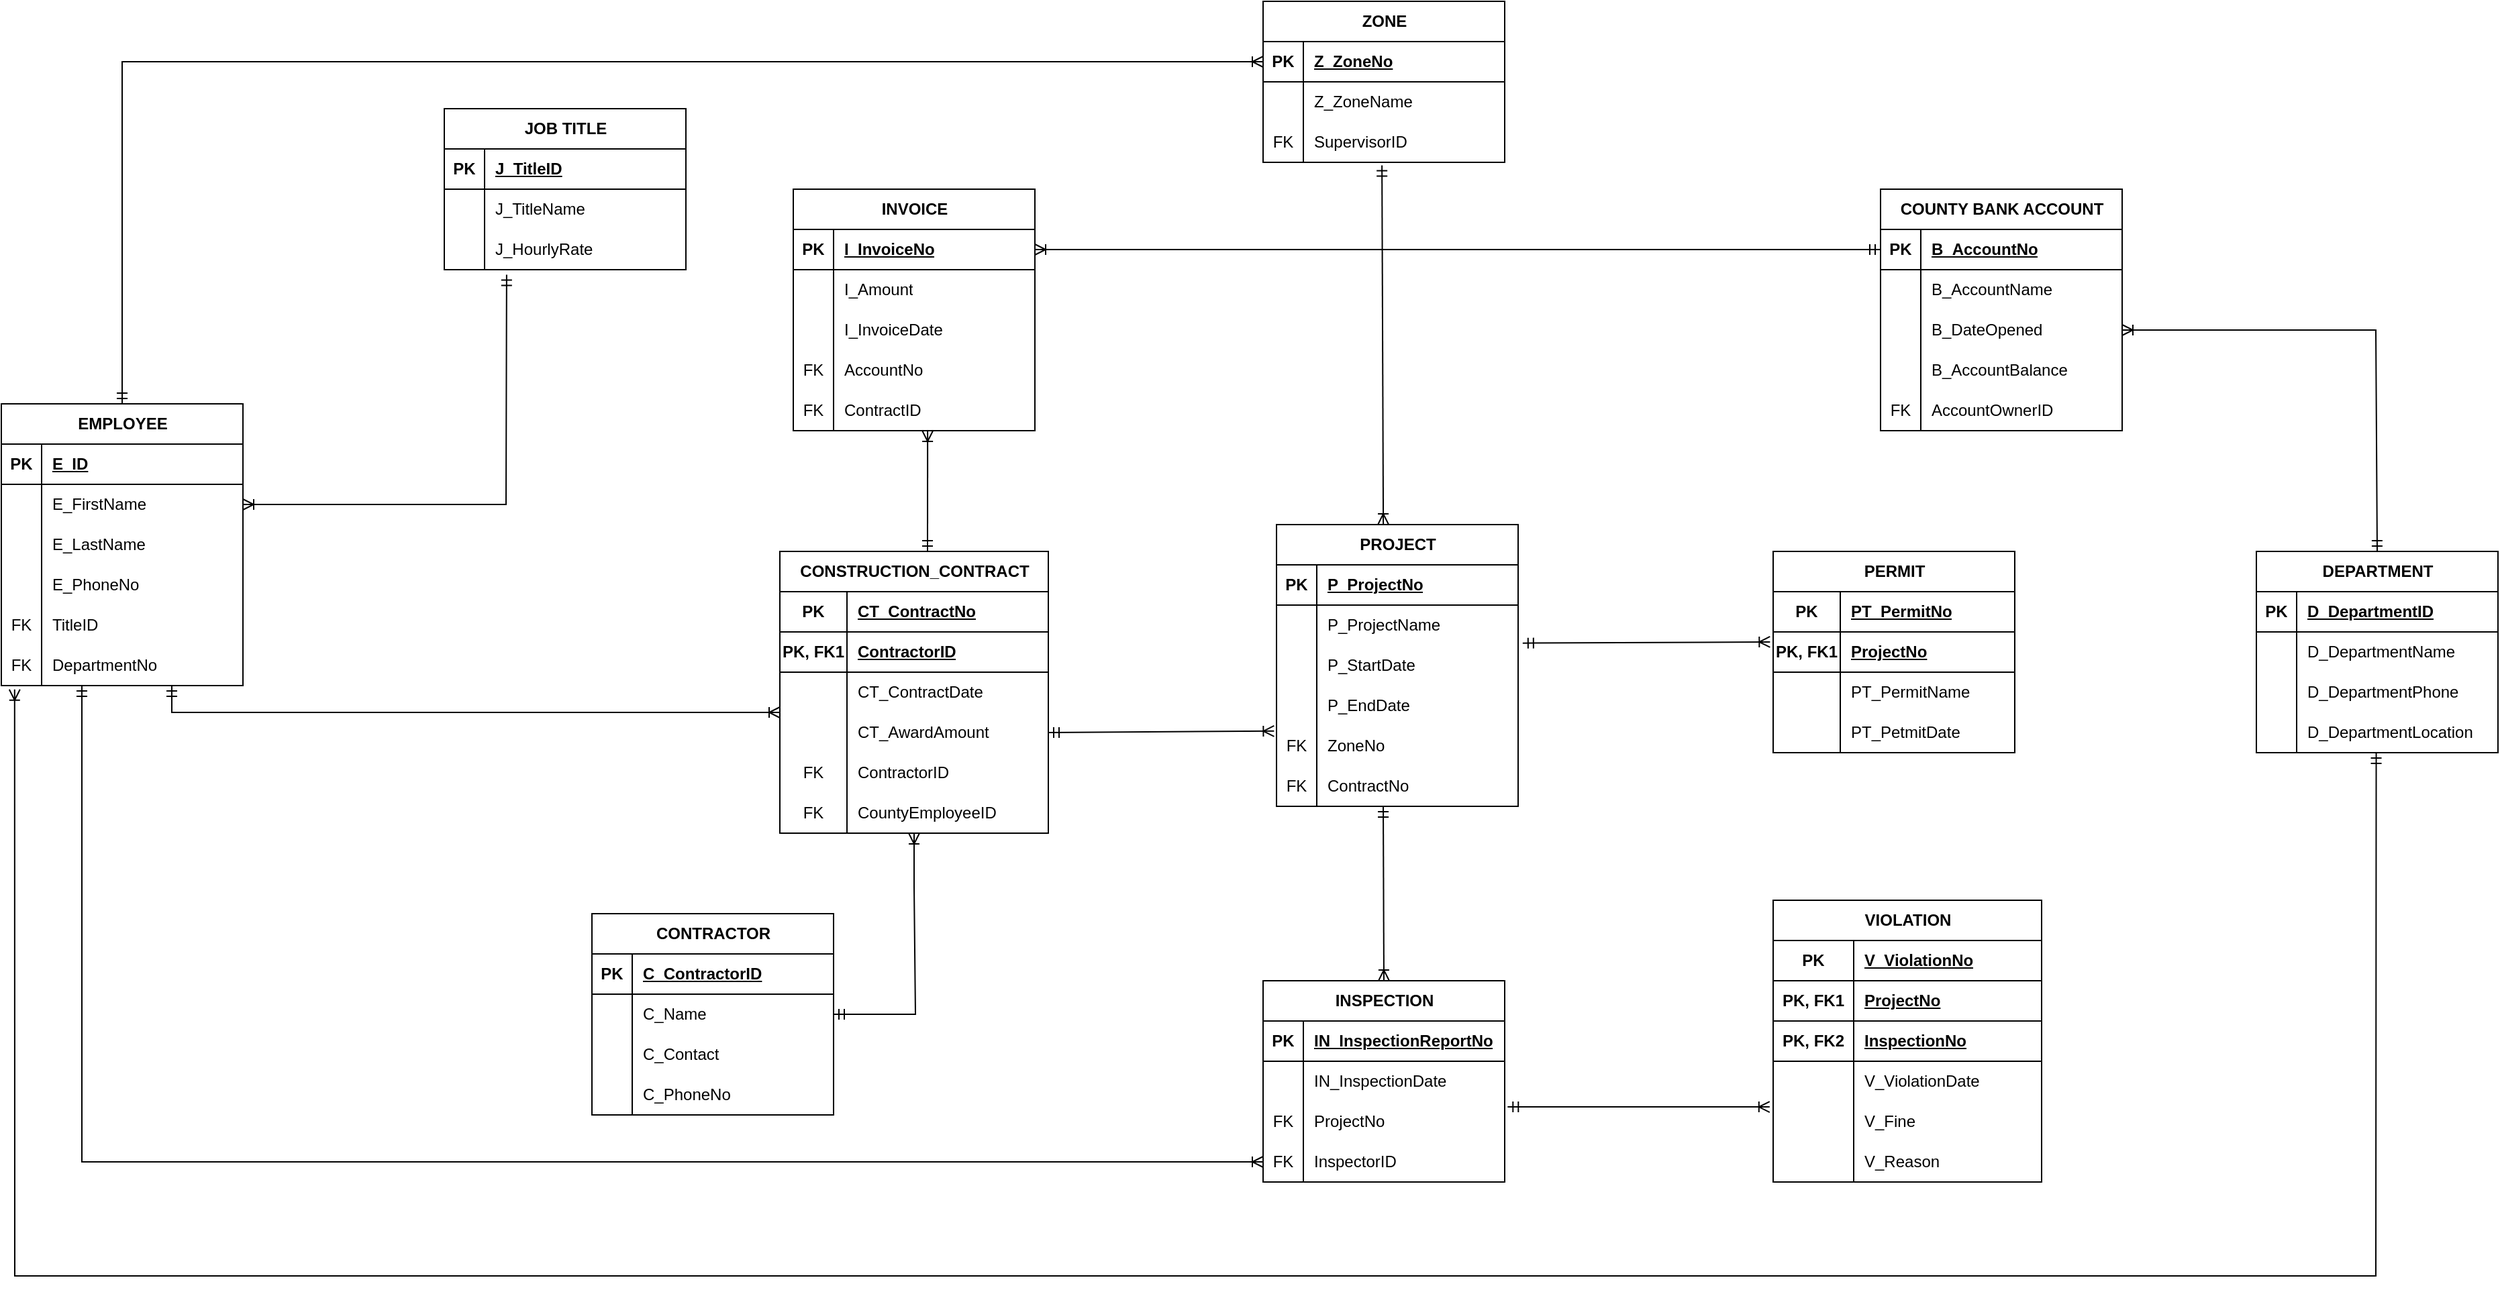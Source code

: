 <mxfile version="20.8.16" type="device"><diagram name="Page-1" id="EBSE5Efj71l-Qkf0Lw7_"><mxGraphModel dx="4211" dy="937" grid="1" gridSize="10" guides="1" tooltips="1" connect="1" arrows="1" fold="1" page="1" pageScale="1" pageWidth="2336" pageHeight="1654" background="none" math="0" shadow="0"><root><mxCell id="0"/><mxCell id="1" parent="0"/><mxCell id="fsZ-TcHVs-_6NFFIiF9v-1" value="EMPLOYEE" style="shape=table;startSize=30;container=1;collapsible=1;childLayout=tableLayout;fixedRows=1;rowLines=0;fontStyle=1;align=center;resizeLast=1;html=1;" parent="1" vertex="1"><mxGeometry x="-2320" y="360" width="180" height="210" as="geometry"/></mxCell><mxCell id="fsZ-TcHVs-_6NFFIiF9v-2" value="" style="shape=tableRow;horizontal=0;startSize=0;swimlaneHead=0;swimlaneBody=0;fillColor=none;collapsible=0;dropTarget=0;points=[[0,0.5],[1,0.5]];portConstraint=eastwest;top=0;left=0;right=0;bottom=1;" parent="fsZ-TcHVs-_6NFFIiF9v-1" vertex="1"><mxGeometry y="30" width="180" height="30" as="geometry"/></mxCell><mxCell id="fsZ-TcHVs-_6NFFIiF9v-3" value="PK" style="shape=partialRectangle;connectable=0;fillColor=none;top=0;left=0;bottom=0;right=0;fontStyle=1;overflow=hidden;whiteSpace=wrap;html=1;" parent="fsZ-TcHVs-_6NFFIiF9v-2" vertex="1"><mxGeometry width="30" height="30" as="geometry"><mxRectangle width="30" height="30" as="alternateBounds"/></mxGeometry></mxCell><mxCell id="fsZ-TcHVs-_6NFFIiF9v-4" value="E_ID" style="shape=partialRectangle;connectable=0;fillColor=none;top=0;left=0;bottom=0;right=0;align=left;spacingLeft=6;fontStyle=5;overflow=hidden;whiteSpace=wrap;html=1;" parent="fsZ-TcHVs-_6NFFIiF9v-2" vertex="1"><mxGeometry x="30" width="150" height="30" as="geometry"><mxRectangle width="150" height="30" as="alternateBounds"/></mxGeometry></mxCell><mxCell id="fsZ-TcHVs-_6NFFIiF9v-5" value="" style="shape=tableRow;horizontal=0;startSize=0;swimlaneHead=0;swimlaneBody=0;fillColor=none;collapsible=0;dropTarget=0;points=[[0,0.5],[1,0.5]];portConstraint=eastwest;top=0;left=0;right=0;bottom=0;" parent="fsZ-TcHVs-_6NFFIiF9v-1" vertex="1"><mxGeometry y="60" width="180" height="30" as="geometry"/></mxCell><mxCell id="fsZ-TcHVs-_6NFFIiF9v-6" value="" style="shape=partialRectangle;connectable=0;fillColor=none;top=0;left=0;bottom=0;right=0;editable=1;overflow=hidden;whiteSpace=wrap;html=1;" parent="fsZ-TcHVs-_6NFFIiF9v-5" vertex="1"><mxGeometry width="30" height="30" as="geometry"><mxRectangle width="30" height="30" as="alternateBounds"/></mxGeometry></mxCell><mxCell id="fsZ-TcHVs-_6NFFIiF9v-7" value="E_FirstName" style="shape=partialRectangle;connectable=0;fillColor=none;top=0;left=0;bottom=0;right=0;align=left;spacingLeft=6;overflow=hidden;whiteSpace=wrap;html=1;" parent="fsZ-TcHVs-_6NFFIiF9v-5" vertex="1"><mxGeometry x="30" width="150" height="30" as="geometry"><mxRectangle width="150" height="30" as="alternateBounds"/></mxGeometry></mxCell><mxCell id="fsZ-TcHVs-_6NFFIiF9v-8" value="" style="shape=tableRow;horizontal=0;startSize=0;swimlaneHead=0;swimlaneBody=0;fillColor=none;collapsible=0;dropTarget=0;points=[[0,0.5],[1,0.5]];portConstraint=eastwest;top=0;left=0;right=0;bottom=0;" parent="fsZ-TcHVs-_6NFFIiF9v-1" vertex="1"><mxGeometry y="90" width="180" height="30" as="geometry"/></mxCell><mxCell id="fsZ-TcHVs-_6NFFIiF9v-9" value="" style="shape=partialRectangle;connectable=0;fillColor=none;top=0;left=0;bottom=0;right=0;editable=1;overflow=hidden;whiteSpace=wrap;html=1;" parent="fsZ-TcHVs-_6NFFIiF9v-8" vertex="1"><mxGeometry width="30" height="30" as="geometry"><mxRectangle width="30" height="30" as="alternateBounds"/></mxGeometry></mxCell><mxCell id="fsZ-TcHVs-_6NFFIiF9v-10" value="E_LastName" style="shape=partialRectangle;connectable=0;fillColor=none;top=0;left=0;bottom=0;right=0;align=left;spacingLeft=6;overflow=hidden;whiteSpace=wrap;html=1;" parent="fsZ-TcHVs-_6NFFIiF9v-8" vertex="1"><mxGeometry x="30" width="150" height="30" as="geometry"><mxRectangle width="150" height="30" as="alternateBounds"/></mxGeometry></mxCell><mxCell id="fsZ-TcHVs-_6NFFIiF9v-11" value="" style="shape=tableRow;horizontal=0;startSize=0;swimlaneHead=0;swimlaneBody=0;fillColor=none;collapsible=0;dropTarget=0;points=[[0,0.5],[1,0.5]];portConstraint=eastwest;top=0;left=0;right=0;bottom=0;" parent="fsZ-TcHVs-_6NFFIiF9v-1" vertex="1"><mxGeometry y="120" width="180" height="30" as="geometry"/></mxCell><mxCell id="fsZ-TcHVs-_6NFFIiF9v-12" value="" style="shape=partialRectangle;connectable=0;fillColor=none;top=0;left=0;bottom=0;right=0;editable=1;overflow=hidden;whiteSpace=wrap;html=1;" parent="fsZ-TcHVs-_6NFFIiF9v-11" vertex="1"><mxGeometry width="30" height="30" as="geometry"><mxRectangle width="30" height="30" as="alternateBounds"/></mxGeometry></mxCell><mxCell id="fsZ-TcHVs-_6NFFIiF9v-13" value="E_PhoneNo" style="shape=partialRectangle;connectable=0;fillColor=none;top=0;left=0;bottom=0;right=0;align=left;spacingLeft=6;overflow=hidden;whiteSpace=wrap;html=1;" parent="fsZ-TcHVs-_6NFFIiF9v-11" vertex="1"><mxGeometry x="30" width="150" height="30" as="geometry"><mxRectangle width="150" height="30" as="alternateBounds"/></mxGeometry></mxCell><mxCell id="fsZ-TcHVs-_6NFFIiF9v-121" value="" style="shape=tableRow;horizontal=0;startSize=0;swimlaneHead=0;swimlaneBody=0;fillColor=none;collapsible=0;dropTarget=0;points=[[0,0.5],[1,0.5]];portConstraint=eastwest;top=0;left=0;right=0;bottom=0;" parent="fsZ-TcHVs-_6NFFIiF9v-1" vertex="1"><mxGeometry y="150" width="180" height="30" as="geometry"/></mxCell><mxCell id="fsZ-TcHVs-_6NFFIiF9v-122" value="FK" style="shape=partialRectangle;connectable=0;fillColor=none;top=0;left=0;bottom=0;right=0;editable=1;overflow=hidden;whiteSpace=wrap;html=1;" parent="fsZ-TcHVs-_6NFFIiF9v-121" vertex="1"><mxGeometry width="30" height="30" as="geometry"><mxRectangle width="30" height="30" as="alternateBounds"/></mxGeometry></mxCell><mxCell id="fsZ-TcHVs-_6NFFIiF9v-123" value="TitleID" style="shape=partialRectangle;connectable=0;fillColor=none;top=0;left=0;bottom=0;right=0;align=left;spacingLeft=6;overflow=hidden;whiteSpace=wrap;html=1;" parent="fsZ-TcHVs-_6NFFIiF9v-121" vertex="1"><mxGeometry x="30" width="150" height="30" as="geometry"><mxRectangle width="150" height="30" as="alternateBounds"/></mxGeometry></mxCell><mxCell id="8q3uTgYTH1_lBhlQ_jpV-90" value="" style="shape=tableRow;horizontal=0;startSize=0;swimlaneHead=0;swimlaneBody=0;fillColor=none;collapsible=0;dropTarget=0;points=[[0,0.5],[1,0.5]];portConstraint=eastwest;top=0;left=0;right=0;bottom=0;" parent="fsZ-TcHVs-_6NFFIiF9v-1" vertex="1"><mxGeometry y="180" width="180" height="30" as="geometry"/></mxCell><mxCell id="8q3uTgYTH1_lBhlQ_jpV-91" value="FK" style="shape=partialRectangle;connectable=0;fillColor=none;top=0;left=0;bottom=0;right=0;editable=1;overflow=hidden;whiteSpace=wrap;html=1;" parent="8q3uTgYTH1_lBhlQ_jpV-90" vertex="1"><mxGeometry width="30" height="30" as="geometry"><mxRectangle width="30" height="30" as="alternateBounds"/></mxGeometry></mxCell><mxCell id="8q3uTgYTH1_lBhlQ_jpV-92" value="DepartmentNo" style="shape=partialRectangle;connectable=0;fillColor=none;top=0;left=0;bottom=0;right=0;align=left;spacingLeft=6;overflow=hidden;whiteSpace=wrap;html=1;" parent="8q3uTgYTH1_lBhlQ_jpV-90" vertex="1"><mxGeometry x="30" width="150" height="30" as="geometry"><mxRectangle width="150" height="30" as="alternateBounds"/></mxGeometry></mxCell><mxCell id="fsZ-TcHVs-_6NFFIiF9v-14" value="ZONE" style="shape=table;startSize=30;container=1;collapsible=1;childLayout=tableLayout;fixedRows=1;rowLines=0;fontStyle=1;align=center;resizeLast=1;html=1;" parent="1" vertex="1"><mxGeometry x="-1380" y="60" width="180" height="120" as="geometry"/></mxCell><mxCell id="fsZ-TcHVs-_6NFFIiF9v-15" value="" style="shape=tableRow;horizontal=0;startSize=0;swimlaneHead=0;swimlaneBody=0;fillColor=none;collapsible=0;dropTarget=0;points=[[0,0.5],[1,0.5]];portConstraint=eastwest;top=0;left=0;right=0;bottom=1;" parent="fsZ-TcHVs-_6NFFIiF9v-14" vertex="1"><mxGeometry y="30" width="180" height="30" as="geometry"/></mxCell><mxCell id="fsZ-TcHVs-_6NFFIiF9v-16" value="PK" style="shape=partialRectangle;connectable=0;fillColor=none;top=0;left=0;bottom=0;right=0;fontStyle=1;overflow=hidden;whiteSpace=wrap;html=1;" parent="fsZ-TcHVs-_6NFFIiF9v-15" vertex="1"><mxGeometry width="30" height="30" as="geometry"><mxRectangle width="30" height="30" as="alternateBounds"/></mxGeometry></mxCell><mxCell id="fsZ-TcHVs-_6NFFIiF9v-17" value="Z_ZoneNo" style="shape=partialRectangle;connectable=0;fillColor=none;top=0;left=0;bottom=0;right=0;align=left;spacingLeft=6;fontStyle=5;overflow=hidden;whiteSpace=wrap;html=1;" parent="fsZ-TcHVs-_6NFFIiF9v-15" vertex="1"><mxGeometry x="30" width="150" height="30" as="geometry"><mxRectangle width="150" height="30" as="alternateBounds"/></mxGeometry></mxCell><mxCell id="fsZ-TcHVs-_6NFFIiF9v-18" value="" style="shape=tableRow;horizontal=0;startSize=0;swimlaneHead=0;swimlaneBody=0;fillColor=none;collapsible=0;dropTarget=0;points=[[0,0.5],[1,0.5]];portConstraint=eastwest;top=0;left=0;right=0;bottom=0;" parent="fsZ-TcHVs-_6NFFIiF9v-14" vertex="1"><mxGeometry y="60" width="180" height="30" as="geometry"/></mxCell><mxCell id="fsZ-TcHVs-_6NFFIiF9v-19" value="" style="shape=partialRectangle;connectable=0;fillColor=none;top=0;left=0;bottom=0;right=0;editable=1;overflow=hidden;whiteSpace=wrap;html=1;" parent="fsZ-TcHVs-_6NFFIiF9v-18" vertex="1"><mxGeometry width="30" height="30" as="geometry"><mxRectangle width="30" height="30" as="alternateBounds"/></mxGeometry></mxCell><mxCell id="fsZ-TcHVs-_6NFFIiF9v-20" value="Z_ZoneName" style="shape=partialRectangle;connectable=0;fillColor=none;top=0;left=0;bottom=0;right=0;align=left;spacingLeft=6;overflow=hidden;whiteSpace=wrap;html=1;" parent="fsZ-TcHVs-_6NFFIiF9v-18" vertex="1"><mxGeometry x="30" width="150" height="30" as="geometry"><mxRectangle width="150" height="30" as="alternateBounds"/></mxGeometry></mxCell><mxCell id="fsZ-TcHVs-_6NFFIiF9v-21" value="" style="shape=tableRow;horizontal=0;startSize=0;swimlaneHead=0;swimlaneBody=0;fillColor=none;collapsible=0;dropTarget=0;points=[[0,0.5],[1,0.5]];portConstraint=eastwest;top=0;left=0;right=0;bottom=0;" parent="fsZ-TcHVs-_6NFFIiF9v-14" vertex="1"><mxGeometry y="90" width="180" height="30" as="geometry"/></mxCell><mxCell id="fsZ-TcHVs-_6NFFIiF9v-22" value="FK" style="shape=partialRectangle;connectable=0;fillColor=none;top=0;left=0;bottom=0;right=0;editable=1;overflow=hidden;whiteSpace=wrap;html=1;" parent="fsZ-TcHVs-_6NFFIiF9v-21" vertex="1"><mxGeometry width="30" height="30" as="geometry"><mxRectangle width="30" height="30" as="alternateBounds"/></mxGeometry></mxCell><mxCell id="fsZ-TcHVs-_6NFFIiF9v-23" value="SupervisorID" style="shape=partialRectangle;connectable=0;fillColor=none;top=0;left=0;bottom=0;right=0;align=left;spacingLeft=6;overflow=hidden;whiteSpace=wrap;html=1;" parent="fsZ-TcHVs-_6NFFIiF9v-21" vertex="1"><mxGeometry x="30" width="150" height="30" as="geometry"><mxRectangle width="150" height="30" as="alternateBounds"/></mxGeometry></mxCell><mxCell id="fsZ-TcHVs-_6NFFIiF9v-27" value="INVOICE" style="shape=table;startSize=30;container=1;collapsible=1;childLayout=tableLayout;fixedRows=1;rowLines=0;fontStyle=1;align=center;resizeLast=1;html=1;" parent="1" vertex="1"><mxGeometry x="-1730" y="200" width="180" height="180" as="geometry"/></mxCell><mxCell id="fsZ-TcHVs-_6NFFIiF9v-28" value="" style="shape=tableRow;horizontal=0;startSize=0;swimlaneHead=0;swimlaneBody=0;fillColor=none;collapsible=0;dropTarget=0;points=[[0,0.5],[1,0.5]];portConstraint=eastwest;top=0;left=0;right=0;bottom=1;" parent="fsZ-TcHVs-_6NFFIiF9v-27" vertex="1"><mxGeometry y="30" width="180" height="30" as="geometry"/></mxCell><mxCell id="fsZ-TcHVs-_6NFFIiF9v-29" value="PK" style="shape=partialRectangle;connectable=0;fillColor=none;top=0;left=0;bottom=0;right=0;fontStyle=1;overflow=hidden;whiteSpace=wrap;html=1;" parent="fsZ-TcHVs-_6NFFIiF9v-28" vertex="1"><mxGeometry width="30" height="30" as="geometry"><mxRectangle width="30" height="30" as="alternateBounds"/></mxGeometry></mxCell><mxCell id="fsZ-TcHVs-_6NFFIiF9v-30" value="I_InvoiceNo" style="shape=partialRectangle;connectable=0;fillColor=none;top=0;left=0;bottom=0;right=0;align=left;spacingLeft=6;fontStyle=5;overflow=hidden;whiteSpace=wrap;html=1;" parent="fsZ-TcHVs-_6NFFIiF9v-28" vertex="1"><mxGeometry x="30" width="150" height="30" as="geometry"><mxRectangle width="150" height="30" as="alternateBounds"/></mxGeometry></mxCell><mxCell id="fsZ-TcHVs-_6NFFIiF9v-31" value="" style="shape=tableRow;horizontal=0;startSize=0;swimlaneHead=0;swimlaneBody=0;fillColor=none;collapsible=0;dropTarget=0;points=[[0,0.5],[1,0.5]];portConstraint=eastwest;top=0;left=0;right=0;bottom=0;" parent="fsZ-TcHVs-_6NFFIiF9v-27" vertex="1"><mxGeometry y="60" width="180" height="30" as="geometry"/></mxCell><mxCell id="fsZ-TcHVs-_6NFFIiF9v-32" value="" style="shape=partialRectangle;connectable=0;fillColor=none;top=0;left=0;bottom=0;right=0;editable=1;overflow=hidden;whiteSpace=wrap;html=1;" parent="fsZ-TcHVs-_6NFFIiF9v-31" vertex="1"><mxGeometry width="30" height="30" as="geometry"><mxRectangle width="30" height="30" as="alternateBounds"/></mxGeometry></mxCell><mxCell id="fsZ-TcHVs-_6NFFIiF9v-33" value="I_Amount" style="shape=partialRectangle;connectable=0;fillColor=none;top=0;left=0;bottom=0;right=0;align=left;spacingLeft=6;overflow=hidden;whiteSpace=wrap;html=1;" parent="fsZ-TcHVs-_6NFFIiF9v-31" vertex="1"><mxGeometry x="30" width="150" height="30" as="geometry"><mxRectangle width="150" height="30" as="alternateBounds"/></mxGeometry></mxCell><mxCell id="fsZ-TcHVs-_6NFFIiF9v-143" value="" style="shape=tableRow;horizontal=0;startSize=0;swimlaneHead=0;swimlaneBody=0;fillColor=none;collapsible=0;dropTarget=0;points=[[0,0.5],[1,0.5]];portConstraint=eastwest;top=0;left=0;right=0;bottom=0;" parent="fsZ-TcHVs-_6NFFIiF9v-27" vertex="1"><mxGeometry y="90" width="180" height="30" as="geometry"/></mxCell><mxCell id="fsZ-TcHVs-_6NFFIiF9v-144" value="" style="shape=partialRectangle;connectable=0;fillColor=none;top=0;left=0;bottom=0;right=0;editable=1;overflow=hidden;whiteSpace=wrap;html=1;" parent="fsZ-TcHVs-_6NFFIiF9v-143" vertex="1"><mxGeometry width="30" height="30" as="geometry"><mxRectangle width="30" height="30" as="alternateBounds"/></mxGeometry></mxCell><mxCell id="fsZ-TcHVs-_6NFFIiF9v-145" value="I_InvoiceDate" style="shape=partialRectangle;connectable=0;fillColor=none;top=0;left=0;bottom=0;right=0;align=left;spacingLeft=6;overflow=hidden;whiteSpace=wrap;html=1;" parent="fsZ-TcHVs-_6NFFIiF9v-143" vertex="1"><mxGeometry x="30" width="150" height="30" as="geometry"><mxRectangle width="150" height="30" as="alternateBounds"/></mxGeometry></mxCell><mxCell id="8q3uTgYTH1_lBhlQ_jpV-70" value="" style="shape=tableRow;horizontal=0;startSize=0;swimlaneHead=0;swimlaneBody=0;fillColor=none;collapsible=0;dropTarget=0;points=[[0,0.5],[1,0.5]];portConstraint=eastwest;top=0;left=0;right=0;bottom=0;" parent="fsZ-TcHVs-_6NFFIiF9v-27" vertex="1"><mxGeometry y="120" width="180" height="30" as="geometry"/></mxCell><mxCell id="8q3uTgYTH1_lBhlQ_jpV-71" value="FK" style="shape=partialRectangle;connectable=0;fillColor=none;top=0;left=0;bottom=0;right=0;editable=1;overflow=hidden;whiteSpace=wrap;html=1;" parent="8q3uTgYTH1_lBhlQ_jpV-70" vertex="1"><mxGeometry width="30" height="30" as="geometry"><mxRectangle width="30" height="30" as="alternateBounds"/></mxGeometry></mxCell><mxCell id="8q3uTgYTH1_lBhlQ_jpV-72" value="AccountNo" style="shape=partialRectangle;connectable=0;fillColor=none;top=0;left=0;bottom=0;right=0;align=left;spacingLeft=6;overflow=hidden;whiteSpace=wrap;html=1;" parent="8q3uTgYTH1_lBhlQ_jpV-70" vertex="1"><mxGeometry x="30" width="150" height="30" as="geometry"><mxRectangle width="150" height="30" as="alternateBounds"/></mxGeometry></mxCell><mxCell id="fsZ-TcHVs-_6NFFIiF9v-34" value="" style="shape=tableRow;horizontal=0;startSize=0;swimlaneHead=0;swimlaneBody=0;fillColor=none;collapsible=0;dropTarget=0;points=[[0,0.5],[1,0.5]];portConstraint=eastwest;top=0;left=0;right=0;bottom=0;" parent="fsZ-TcHVs-_6NFFIiF9v-27" vertex="1"><mxGeometry y="150" width="180" height="30" as="geometry"/></mxCell><mxCell id="fsZ-TcHVs-_6NFFIiF9v-35" value="FK" style="shape=partialRectangle;connectable=0;fillColor=none;top=0;left=0;bottom=0;right=0;editable=1;overflow=hidden;whiteSpace=wrap;html=1;" parent="fsZ-TcHVs-_6NFFIiF9v-34" vertex="1"><mxGeometry width="30" height="30" as="geometry"><mxRectangle width="30" height="30" as="alternateBounds"/></mxGeometry></mxCell><mxCell id="fsZ-TcHVs-_6NFFIiF9v-36" value="ContractID" style="shape=partialRectangle;connectable=0;fillColor=none;top=0;left=0;bottom=0;right=0;align=left;spacingLeft=6;overflow=hidden;whiteSpace=wrap;html=1;" parent="fsZ-TcHVs-_6NFFIiF9v-34" vertex="1"><mxGeometry x="30" width="150" height="30" as="geometry"><mxRectangle width="150" height="30" as="alternateBounds"/></mxGeometry></mxCell><mxCell id="fsZ-TcHVs-_6NFFIiF9v-40" value="CONTRACTOR" style="shape=table;startSize=30;container=1;collapsible=1;childLayout=tableLayout;fixedRows=1;rowLines=0;fontStyle=1;align=center;resizeLast=1;html=1;" parent="1" vertex="1"><mxGeometry x="-1880" y="740" width="180" height="150" as="geometry"/></mxCell><mxCell id="fsZ-TcHVs-_6NFFIiF9v-41" value="" style="shape=tableRow;horizontal=0;startSize=0;swimlaneHead=0;swimlaneBody=0;fillColor=none;collapsible=0;dropTarget=0;points=[[0,0.5],[1,0.5]];portConstraint=eastwest;top=0;left=0;right=0;bottom=1;" parent="fsZ-TcHVs-_6NFFIiF9v-40" vertex="1"><mxGeometry y="30" width="180" height="30" as="geometry"/></mxCell><mxCell id="fsZ-TcHVs-_6NFFIiF9v-42" value="PK" style="shape=partialRectangle;connectable=0;fillColor=none;top=0;left=0;bottom=0;right=0;fontStyle=1;overflow=hidden;whiteSpace=wrap;html=1;" parent="fsZ-TcHVs-_6NFFIiF9v-41" vertex="1"><mxGeometry width="30" height="30" as="geometry"><mxRectangle width="30" height="30" as="alternateBounds"/></mxGeometry></mxCell><mxCell id="fsZ-TcHVs-_6NFFIiF9v-43" value="C_ContractorID" style="shape=partialRectangle;connectable=0;fillColor=none;top=0;left=0;bottom=0;right=0;align=left;spacingLeft=6;fontStyle=5;overflow=hidden;whiteSpace=wrap;html=1;" parent="fsZ-TcHVs-_6NFFIiF9v-41" vertex="1"><mxGeometry x="30" width="150" height="30" as="geometry"><mxRectangle width="150" height="30" as="alternateBounds"/></mxGeometry></mxCell><mxCell id="fsZ-TcHVs-_6NFFIiF9v-44" value="" style="shape=tableRow;horizontal=0;startSize=0;swimlaneHead=0;swimlaneBody=0;fillColor=none;collapsible=0;dropTarget=0;points=[[0,0.5],[1,0.5]];portConstraint=eastwest;top=0;left=0;right=0;bottom=0;" parent="fsZ-TcHVs-_6NFFIiF9v-40" vertex="1"><mxGeometry y="60" width="180" height="30" as="geometry"/></mxCell><mxCell id="fsZ-TcHVs-_6NFFIiF9v-45" value="" style="shape=partialRectangle;connectable=0;fillColor=none;top=0;left=0;bottom=0;right=0;editable=1;overflow=hidden;whiteSpace=wrap;html=1;" parent="fsZ-TcHVs-_6NFFIiF9v-44" vertex="1"><mxGeometry width="30" height="30" as="geometry"><mxRectangle width="30" height="30" as="alternateBounds"/></mxGeometry></mxCell><mxCell id="fsZ-TcHVs-_6NFFIiF9v-46" value="C_Name" style="shape=partialRectangle;connectable=0;fillColor=none;top=0;left=0;bottom=0;right=0;align=left;spacingLeft=6;overflow=hidden;whiteSpace=wrap;html=1;" parent="fsZ-TcHVs-_6NFFIiF9v-44" vertex="1"><mxGeometry x="30" width="150" height="30" as="geometry"><mxRectangle width="150" height="30" as="alternateBounds"/></mxGeometry></mxCell><mxCell id="fsZ-TcHVs-_6NFFIiF9v-47" value="" style="shape=tableRow;horizontal=0;startSize=0;swimlaneHead=0;swimlaneBody=0;fillColor=none;collapsible=0;dropTarget=0;points=[[0,0.5],[1,0.5]];portConstraint=eastwest;top=0;left=0;right=0;bottom=0;" parent="fsZ-TcHVs-_6NFFIiF9v-40" vertex="1"><mxGeometry y="90" width="180" height="30" as="geometry"/></mxCell><mxCell id="fsZ-TcHVs-_6NFFIiF9v-48" value="" style="shape=partialRectangle;connectable=0;fillColor=none;top=0;left=0;bottom=0;right=0;editable=1;overflow=hidden;whiteSpace=wrap;html=1;" parent="fsZ-TcHVs-_6NFFIiF9v-47" vertex="1"><mxGeometry width="30" height="30" as="geometry"><mxRectangle width="30" height="30" as="alternateBounds"/></mxGeometry></mxCell><mxCell id="fsZ-TcHVs-_6NFFIiF9v-49" value="C_Contact" style="shape=partialRectangle;connectable=0;fillColor=none;top=0;left=0;bottom=0;right=0;align=left;spacingLeft=6;overflow=hidden;whiteSpace=wrap;html=1;" parent="fsZ-TcHVs-_6NFFIiF9v-47" vertex="1"><mxGeometry x="30" width="150" height="30" as="geometry"><mxRectangle width="150" height="30" as="alternateBounds"/></mxGeometry></mxCell><mxCell id="fsZ-TcHVs-_6NFFIiF9v-50" value="" style="shape=tableRow;horizontal=0;startSize=0;swimlaneHead=0;swimlaneBody=0;fillColor=none;collapsible=0;dropTarget=0;points=[[0,0.5],[1,0.5]];portConstraint=eastwest;top=0;left=0;right=0;bottom=0;" parent="fsZ-TcHVs-_6NFFIiF9v-40" vertex="1"><mxGeometry y="120" width="180" height="30" as="geometry"/></mxCell><mxCell id="fsZ-TcHVs-_6NFFIiF9v-51" value="" style="shape=partialRectangle;connectable=0;fillColor=none;top=0;left=0;bottom=0;right=0;editable=1;overflow=hidden;whiteSpace=wrap;html=1;" parent="fsZ-TcHVs-_6NFFIiF9v-50" vertex="1"><mxGeometry width="30" height="30" as="geometry"><mxRectangle width="30" height="30" as="alternateBounds"/></mxGeometry></mxCell><mxCell id="fsZ-TcHVs-_6NFFIiF9v-52" value="C_PhoneNo" style="shape=partialRectangle;connectable=0;fillColor=none;top=0;left=0;bottom=0;right=0;align=left;spacingLeft=6;overflow=hidden;whiteSpace=wrap;html=1;" parent="fsZ-TcHVs-_6NFFIiF9v-50" vertex="1"><mxGeometry x="30" width="150" height="30" as="geometry"><mxRectangle width="150" height="30" as="alternateBounds"/></mxGeometry></mxCell><mxCell id="fsZ-TcHVs-_6NFFIiF9v-53" value="CONSTRUCTION_CONTRACT" style="shape=table;startSize=30;container=1;collapsible=1;childLayout=tableLayout;fixedRows=1;rowLines=0;fontStyle=1;align=center;resizeLast=1;html=1;" parent="1" vertex="1"><mxGeometry x="-1740" y="470" width="200" height="210" as="geometry"/></mxCell><mxCell id="fsZ-TcHVs-_6NFFIiF9v-54" value="" style="shape=tableRow;horizontal=0;startSize=0;swimlaneHead=0;swimlaneBody=0;fillColor=none;collapsible=0;dropTarget=0;points=[[0,0.5],[1,0.5]];portConstraint=eastwest;top=0;left=0;right=0;bottom=1;" parent="fsZ-TcHVs-_6NFFIiF9v-53" vertex="1"><mxGeometry y="30" width="200" height="30" as="geometry"/></mxCell><mxCell id="fsZ-TcHVs-_6NFFIiF9v-55" value="PK" style="shape=partialRectangle;connectable=0;fillColor=none;top=0;left=0;bottom=0;right=0;fontStyle=1;overflow=hidden;whiteSpace=wrap;html=1;" parent="fsZ-TcHVs-_6NFFIiF9v-54" vertex="1"><mxGeometry width="50" height="30" as="geometry"><mxRectangle width="50" height="30" as="alternateBounds"/></mxGeometry></mxCell><mxCell id="fsZ-TcHVs-_6NFFIiF9v-56" value="CT_ContractNo" style="shape=partialRectangle;connectable=0;fillColor=none;top=0;left=0;bottom=0;right=0;align=left;spacingLeft=6;fontStyle=5;overflow=hidden;whiteSpace=wrap;html=1;" parent="fsZ-TcHVs-_6NFFIiF9v-54" vertex="1"><mxGeometry x="50" width="150" height="30" as="geometry"><mxRectangle width="150" height="30" as="alternateBounds"/></mxGeometry></mxCell><mxCell id="fsZ-TcHVs-_6NFFIiF9v-109" value="" style="shape=tableRow;horizontal=0;startSize=0;swimlaneHead=0;swimlaneBody=0;fillColor=none;collapsible=0;dropTarget=0;points=[[0,0.5],[1,0.5]];portConstraint=eastwest;top=0;left=0;right=0;bottom=1;" parent="fsZ-TcHVs-_6NFFIiF9v-53" vertex="1"><mxGeometry y="60" width="200" height="30" as="geometry"/></mxCell><mxCell id="fsZ-TcHVs-_6NFFIiF9v-110" value="PK, FK1" style="shape=partialRectangle;connectable=0;fillColor=none;top=0;left=0;bottom=0;right=0;fontStyle=1;overflow=hidden;whiteSpace=wrap;html=1;" parent="fsZ-TcHVs-_6NFFIiF9v-109" vertex="1"><mxGeometry width="50" height="30" as="geometry"><mxRectangle width="50" height="30" as="alternateBounds"/></mxGeometry></mxCell><mxCell id="fsZ-TcHVs-_6NFFIiF9v-111" value="ContractorID" style="shape=partialRectangle;connectable=0;fillColor=none;top=0;left=0;bottom=0;right=0;align=left;spacingLeft=6;fontStyle=5;overflow=hidden;whiteSpace=wrap;html=1;" parent="fsZ-TcHVs-_6NFFIiF9v-109" vertex="1"><mxGeometry x="50" width="150" height="30" as="geometry"><mxRectangle width="150" height="30" as="alternateBounds"/></mxGeometry></mxCell><mxCell id="fsZ-TcHVs-_6NFFIiF9v-57" value="" style="shape=tableRow;horizontal=0;startSize=0;swimlaneHead=0;swimlaneBody=0;fillColor=none;collapsible=0;dropTarget=0;points=[[0,0.5],[1,0.5]];portConstraint=eastwest;top=0;left=0;right=0;bottom=0;" parent="fsZ-TcHVs-_6NFFIiF9v-53" vertex="1"><mxGeometry y="90" width="200" height="30" as="geometry"/></mxCell><mxCell id="fsZ-TcHVs-_6NFFIiF9v-58" value="" style="shape=partialRectangle;connectable=0;fillColor=none;top=0;left=0;bottom=0;right=0;editable=1;overflow=hidden;whiteSpace=wrap;html=1;" parent="fsZ-TcHVs-_6NFFIiF9v-57" vertex="1"><mxGeometry width="50" height="30" as="geometry"><mxRectangle width="50" height="30" as="alternateBounds"/></mxGeometry></mxCell><mxCell id="fsZ-TcHVs-_6NFFIiF9v-59" value="CT_ContractDate" style="shape=partialRectangle;connectable=0;fillColor=none;top=0;left=0;bottom=0;right=0;align=left;spacingLeft=6;overflow=hidden;whiteSpace=wrap;html=1;" parent="fsZ-TcHVs-_6NFFIiF9v-57" vertex="1"><mxGeometry x="50" width="150" height="30" as="geometry"><mxRectangle width="150" height="30" as="alternateBounds"/></mxGeometry></mxCell><mxCell id="fsZ-TcHVs-_6NFFIiF9v-60" value="" style="shape=tableRow;horizontal=0;startSize=0;swimlaneHead=0;swimlaneBody=0;fillColor=none;collapsible=0;dropTarget=0;points=[[0,0.5],[1,0.5]];portConstraint=eastwest;top=0;left=0;right=0;bottom=0;" parent="fsZ-TcHVs-_6NFFIiF9v-53" vertex="1"><mxGeometry y="120" width="200" height="30" as="geometry"/></mxCell><mxCell id="fsZ-TcHVs-_6NFFIiF9v-61" value="" style="shape=partialRectangle;connectable=0;fillColor=none;top=0;left=0;bottom=0;right=0;editable=1;overflow=hidden;whiteSpace=wrap;html=1;" parent="fsZ-TcHVs-_6NFFIiF9v-60" vertex="1"><mxGeometry width="50" height="30" as="geometry"><mxRectangle width="50" height="30" as="alternateBounds"/></mxGeometry></mxCell><mxCell id="fsZ-TcHVs-_6NFFIiF9v-62" value="CT_AwardAmount" style="shape=partialRectangle;connectable=0;fillColor=none;top=0;left=0;bottom=0;right=0;align=left;spacingLeft=6;overflow=hidden;whiteSpace=wrap;html=1;" parent="fsZ-TcHVs-_6NFFIiF9v-60" vertex="1"><mxGeometry x="50" width="150" height="30" as="geometry"><mxRectangle width="150" height="30" as="alternateBounds"/></mxGeometry></mxCell><mxCell id="fsZ-TcHVs-_6NFFIiF9v-151" value="" style="shape=tableRow;horizontal=0;startSize=0;swimlaneHead=0;swimlaneBody=0;fillColor=none;collapsible=0;dropTarget=0;points=[[0,0.5],[1,0.5]];portConstraint=eastwest;top=0;left=0;right=0;bottom=0;" parent="fsZ-TcHVs-_6NFFIiF9v-53" vertex="1"><mxGeometry y="150" width="200" height="30" as="geometry"/></mxCell><mxCell id="fsZ-TcHVs-_6NFFIiF9v-152" value="FK" style="shape=partialRectangle;connectable=0;fillColor=none;top=0;left=0;bottom=0;right=0;editable=1;overflow=hidden;whiteSpace=wrap;html=1;" parent="fsZ-TcHVs-_6NFFIiF9v-151" vertex="1"><mxGeometry width="50" height="30" as="geometry"><mxRectangle width="50" height="30" as="alternateBounds"/></mxGeometry></mxCell><mxCell id="fsZ-TcHVs-_6NFFIiF9v-153" value="ContractorID" style="shape=partialRectangle;connectable=0;fillColor=none;top=0;left=0;bottom=0;right=0;align=left;spacingLeft=6;overflow=hidden;whiteSpace=wrap;html=1;" parent="fsZ-TcHVs-_6NFFIiF9v-151" vertex="1"><mxGeometry x="50" width="150" height="30" as="geometry"><mxRectangle width="150" height="30" as="alternateBounds"/></mxGeometry></mxCell><mxCell id="fsZ-TcHVs-_6NFFIiF9v-154" value="" style="shape=tableRow;horizontal=0;startSize=0;swimlaneHead=0;swimlaneBody=0;fillColor=none;collapsible=0;dropTarget=0;points=[[0,0.5],[1,0.5]];portConstraint=eastwest;top=0;left=0;right=0;bottom=0;" parent="fsZ-TcHVs-_6NFFIiF9v-53" vertex="1"><mxGeometry y="180" width="200" height="30" as="geometry"/></mxCell><mxCell id="fsZ-TcHVs-_6NFFIiF9v-155" value="FK" style="shape=partialRectangle;connectable=0;fillColor=none;top=0;left=0;bottom=0;right=0;editable=1;overflow=hidden;whiteSpace=wrap;html=1;" parent="fsZ-TcHVs-_6NFFIiF9v-154" vertex="1"><mxGeometry width="50" height="30" as="geometry"><mxRectangle width="50" height="30" as="alternateBounds"/></mxGeometry></mxCell><mxCell id="fsZ-TcHVs-_6NFFIiF9v-156" value="CountyEmployeeID" style="shape=partialRectangle;connectable=0;fillColor=none;top=0;left=0;bottom=0;right=0;align=left;spacingLeft=6;overflow=hidden;whiteSpace=wrap;html=1;" parent="fsZ-TcHVs-_6NFFIiF9v-154" vertex="1"><mxGeometry x="50" width="150" height="30" as="geometry"><mxRectangle width="150" height="30" as="alternateBounds"/></mxGeometry></mxCell><mxCell id="fsZ-TcHVs-_6NFFIiF9v-66" value="PROJECT" style="shape=table;startSize=30;container=1;collapsible=1;childLayout=tableLayout;fixedRows=1;rowLines=0;fontStyle=1;align=center;resizeLast=1;html=1;" parent="1" vertex="1"><mxGeometry x="-1370" y="450" width="180" height="210" as="geometry"/></mxCell><mxCell id="fsZ-TcHVs-_6NFFIiF9v-67" value="" style="shape=tableRow;horizontal=0;startSize=0;swimlaneHead=0;swimlaneBody=0;fillColor=none;collapsible=0;dropTarget=0;points=[[0,0.5],[1,0.5]];portConstraint=eastwest;top=0;left=0;right=0;bottom=1;" parent="fsZ-TcHVs-_6NFFIiF9v-66" vertex="1"><mxGeometry y="30" width="180" height="30" as="geometry"/></mxCell><mxCell id="fsZ-TcHVs-_6NFFIiF9v-68" value="PK" style="shape=partialRectangle;connectable=0;fillColor=none;top=0;left=0;bottom=0;right=0;fontStyle=1;overflow=hidden;whiteSpace=wrap;html=1;" parent="fsZ-TcHVs-_6NFFIiF9v-67" vertex="1"><mxGeometry width="30" height="30" as="geometry"><mxRectangle width="30" height="30" as="alternateBounds"/></mxGeometry></mxCell><mxCell id="fsZ-TcHVs-_6NFFIiF9v-69" value="P_ProjectNo" style="shape=partialRectangle;connectable=0;fillColor=none;top=0;left=0;bottom=0;right=0;align=left;spacingLeft=6;fontStyle=5;overflow=hidden;whiteSpace=wrap;html=1;" parent="fsZ-TcHVs-_6NFFIiF9v-67" vertex="1"><mxGeometry x="30" width="150" height="30" as="geometry"><mxRectangle width="150" height="30" as="alternateBounds"/></mxGeometry></mxCell><mxCell id="fsZ-TcHVs-_6NFFIiF9v-70" value="" style="shape=tableRow;horizontal=0;startSize=0;swimlaneHead=0;swimlaneBody=0;fillColor=none;collapsible=0;dropTarget=0;points=[[0,0.5],[1,0.5]];portConstraint=eastwest;top=0;left=0;right=0;bottom=0;" parent="fsZ-TcHVs-_6NFFIiF9v-66" vertex="1"><mxGeometry y="60" width="180" height="30" as="geometry"/></mxCell><mxCell id="fsZ-TcHVs-_6NFFIiF9v-71" value="" style="shape=partialRectangle;connectable=0;fillColor=none;top=0;left=0;bottom=0;right=0;editable=1;overflow=hidden;whiteSpace=wrap;html=1;" parent="fsZ-TcHVs-_6NFFIiF9v-70" vertex="1"><mxGeometry width="30" height="30" as="geometry"><mxRectangle width="30" height="30" as="alternateBounds"/></mxGeometry></mxCell><mxCell id="fsZ-TcHVs-_6NFFIiF9v-72" value="P_ProjectName" style="shape=partialRectangle;connectable=0;fillColor=none;top=0;left=0;bottom=0;right=0;align=left;spacingLeft=6;overflow=hidden;whiteSpace=wrap;html=1;" parent="fsZ-TcHVs-_6NFFIiF9v-70" vertex="1"><mxGeometry x="30" width="150" height="30" as="geometry"><mxRectangle width="150" height="30" as="alternateBounds"/></mxGeometry></mxCell><mxCell id="fsZ-TcHVs-_6NFFIiF9v-73" value="" style="shape=tableRow;horizontal=0;startSize=0;swimlaneHead=0;swimlaneBody=0;fillColor=none;collapsible=0;dropTarget=0;points=[[0,0.5],[1,0.5]];portConstraint=eastwest;top=0;left=0;right=0;bottom=0;" parent="fsZ-TcHVs-_6NFFIiF9v-66" vertex="1"><mxGeometry y="90" width="180" height="30" as="geometry"/></mxCell><mxCell id="fsZ-TcHVs-_6NFFIiF9v-74" value="" style="shape=partialRectangle;connectable=0;fillColor=none;top=0;left=0;bottom=0;right=0;editable=1;overflow=hidden;whiteSpace=wrap;html=1;" parent="fsZ-TcHVs-_6NFFIiF9v-73" vertex="1"><mxGeometry width="30" height="30" as="geometry"><mxRectangle width="30" height="30" as="alternateBounds"/></mxGeometry></mxCell><mxCell id="fsZ-TcHVs-_6NFFIiF9v-75" value="P_StartDate" style="shape=partialRectangle;connectable=0;fillColor=none;top=0;left=0;bottom=0;right=0;align=left;spacingLeft=6;overflow=hidden;whiteSpace=wrap;html=1;" parent="fsZ-TcHVs-_6NFFIiF9v-73" vertex="1"><mxGeometry x="30" width="150" height="30" as="geometry"><mxRectangle width="150" height="30" as="alternateBounds"/></mxGeometry></mxCell><mxCell id="fsZ-TcHVs-_6NFFIiF9v-76" value="" style="shape=tableRow;horizontal=0;startSize=0;swimlaneHead=0;swimlaneBody=0;fillColor=none;collapsible=0;dropTarget=0;points=[[0,0.5],[1,0.5]];portConstraint=eastwest;top=0;left=0;right=0;bottom=0;" parent="fsZ-TcHVs-_6NFFIiF9v-66" vertex="1"><mxGeometry y="120" width="180" height="30" as="geometry"/></mxCell><mxCell id="fsZ-TcHVs-_6NFFIiF9v-77" value="" style="shape=partialRectangle;connectable=0;fillColor=none;top=0;left=0;bottom=0;right=0;editable=1;overflow=hidden;whiteSpace=wrap;html=1;" parent="fsZ-TcHVs-_6NFFIiF9v-76" vertex="1"><mxGeometry width="30" height="30" as="geometry"><mxRectangle width="30" height="30" as="alternateBounds"/></mxGeometry></mxCell><mxCell id="fsZ-TcHVs-_6NFFIiF9v-78" value="P_EndDate" style="shape=partialRectangle;connectable=0;fillColor=none;top=0;left=0;bottom=0;right=0;align=left;spacingLeft=6;overflow=hidden;whiteSpace=wrap;html=1;" parent="fsZ-TcHVs-_6NFFIiF9v-76" vertex="1"><mxGeometry x="30" width="150" height="30" as="geometry"><mxRectangle width="150" height="30" as="alternateBounds"/></mxGeometry></mxCell><mxCell id="fsZ-TcHVs-_6NFFIiF9v-112" value="" style="shape=tableRow;horizontal=0;startSize=0;swimlaneHead=0;swimlaneBody=0;fillColor=none;collapsible=0;dropTarget=0;points=[[0,0.5],[1,0.5]];portConstraint=eastwest;top=0;left=0;right=0;bottom=0;" parent="fsZ-TcHVs-_6NFFIiF9v-66" vertex="1"><mxGeometry y="150" width="180" height="30" as="geometry"/></mxCell><mxCell id="fsZ-TcHVs-_6NFFIiF9v-113" value="FK" style="shape=partialRectangle;connectable=0;fillColor=none;top=0;left=0;bottom=0;right=0;editable=1;overflow=hidden;whiteSpace=wrap;html=1;" parent="fsZ-TcHVs-_6NFFIiF9v-112" vertex="1"><mxGeometry width="30" height="30" as="geometry"><mxRectangle width="30" height="30" as="alternateBounds"/></mxGeometry></mxCell><mxCell id="fsZ-TcHVs-_6NFFIiF9v-114" value="ZoneNo" style="shape=partialRectangle;connectable=0;fillColor=none;top=0;left=0;bottom=0;right=0;align=left;spacingLeft=6;overflow=hidden;whiteSpace=wrap;html=1;" parent="fsZ-TcHVs-_6NFFIiF9v-112" vertex="1"><mxGeometry x="30" width="150" height="30" as="geometry"><mxRectangle width="150" height="30" as="alternateBounds"/></mxGeometry></mxCell><mxCell id="fsZ-TcHVs-_6NFFIiF9v-115" value="" style="shape=tableRow;horizontal=0;startSize=0;swimlaneHead=0;swimlaneBody=0;fillColor=none;collapsible=0;dropTarget=0;points=[[0,0.5],[1,0.5]];portConstraint=eastwest;top=0;left=0;right=0;bottom=0;" parent="fsZ-TcHVs-_6NFFIiF9v-66" vertex="1"><mxGeometry y="180" width="180" height="30" as="geometry"/></mxCell><mxCell id="fsZ-TcHVs-_6NFFIiF9v-116" value="FK" style="shape=partialRectangle;connectable=0;fillColor=none;top=0;left=0;bottom=0;right=0;editable=1;overflow=hidden;whiteSpace=wrap;html=1;" parent="fsZ-TcHVs-_6NFFIiF9v-115" vertex="1"><mxGeometry width="30" height="30" as="geometry"><mxRectangle width="30" height="30" as="alternateBounds"/></mxGeometry></mxCell><mxCell id="fsZ-TcHVs-_6NFFIiF9v-117" value="ContractNo" style="shape=partialRectangle;connectable=0;fillColor=none;top=0;left=0;bottom=0;right=0;align=left;spacingLeft=6;overflow=hidden;whiteSpace=wrap;html=1;" parent="fsZ-TcHVs-_6NFFIiF9v-115" vertex="1"><mxGeometry x="30" width="150" height="30" as="geometry"><mxRectangle width="150" height="30" as="alternateBounds"/></mxGeometry></mxCell><mxCell id="fsZ-TcHVs-_6NFFIiF9v-79" value="PERMIT" style="shape=table;startSize=30;container=1;collapsible=1;childLayout=tableLayout;fixedRows=1;rowLines=0;fontStyle=1;align=center;resizeLast=1;html=1;" parent="1" vertex="1"><mxGeometry x="-1000" y="470" width="180" height="150" as="geometry"/></mxCell><mxCell id="fsZ-TcHVs-_6NFFIiF9v-80" value="" style="shape=tableRow;horizontal=0;startSize=0;swimlaneHead=0;swimlaneBody=0;fillColor=none;collapsible=0;dropTarget=0;points=[[0,0.5],[1,0.5]];portConstraint=eastwest;top=0;left=0;right=0;bottom=1;" parent="fsZ-TcHVs-_6NFFIiF9v-79" vertex="1"><mxGeometry y="30" width="180" height="30" as="geometry"/></mxCell><mxCell id="fsZ-TcHVs-_6NFFIiF9v-81" value="PK" style="shape=partialRectangle;connectable=0;fillColor=none;top=0;left=0;bottom=0;right=0;fontStyle=1;overflow=hidden;whiteSpace=wrap;html=1;" parent="fsZ-TcHVs-_6NFFIiF9v-80" vertex="1"><mxGeometry width="50" height="30" as="geometry"><mxRectangle width="50" height="30" as="alternateBounds"/></mxGeometry></mxCell><mxCell id="fsZ-TcHVs-_6NFFIiF9v-82" value="PT_PermitNo" style="shape=partialRectangle;connectable=0;fillColor=none;top=0;left=0;bottom=0;right=0;align=left;spacingLeft=6;fontStyle=5;overflow=hidden;whiteSpace=wrap;html=1;" parent="fsZ-TcHVs-_6NFFIiF9v-80" vertex="1"><mxGeometry x="50" width="130" height="30" as="geometry"><mxRectangle width="130" height="30" as="alternateBounds"/></mxGeometry></mxCell><mxCell id="fsZ-TcHVs-_6NFFIiF9v-118" value="" style="shape=tableRow;horizontal=0;startSize=0;swimlaneHead=0;swimlaneBody=0;fillColor=none;collapsible=0;dropTarget=0;points=[[0,0.5],[1,0.5]];portConstraint=eastwest;top=0;left=0;right=0;bottom=1;" parent="fsZ-TcHVs-_6NFFIiF9v-79" vertex="1"><mxGeometry y="60" width="180" height="30" as="geometry"/></mxCell><mxCell id="fsZ-TcHVs-_6NFFIiF9v-119" value="PK, FK1" style="shape=partialRectangle;connectable=0;fillColor=none;top=0;left=0;bottom=0;right=0;fontStyle=1;overflow=hidden;whiteSpace=wrap;html=1;" parent="fsZ-TcHVs-_6NFFIiF9v-118" vertex="1"><mxGeometry width="50" height="30" as="geometry"><mxRectangle width="50" height="30" as="alternateBounds"/></mxGeometry></mxCell><mxCell id="fsZ-TcHVs-_6NFFIiF9v-120" value="ProjectNo" style="shape=partialRectangle;connectable=0;fillColor=none;top=0;left=0;bottom=0;right=0;align=left;spacingLeft=6;fontStyle=5;overflow=hidden;whiteSpace=wrap;html=1;" parent="fsZ-TcHVs-_6NFFIiF9v-118" vertex="1"><mxGeometry x="50" width="130" height="30" as="geometry"><mxRectangle width="130" height="30" as="alternateBounds"/></mxGeometry></mxCell><mxCell id="fsZ-TcHVs-_6NFFIiF9v-83" value="" style="shape=tableRow;horizontal=0;startSize=0;swimlaneHead=0;swimlaneBody=0;fillColor=none;collapsible=0;dropTarget=0;points=[[0,0.5],[1,0.5]];portConstraint=eastwest;top=0;left=0;right=0;bottom=0;" parent="fsZ-TcHVs-_6NFFIiF9v-79" vertex="1"><mxGeometry y="90" width="180" height="30" as="geometry"/></mxCell><mxCell id="fsZ-TcHVs-_6NFFIiF9v-84" value="" style="shape=partialRectangle;connectable=0;fillColor=none;top=0;left=0;bottom=0;right=0;editable=1;overflow=hidden;whiteSpace=wrap;html=1;" parent="fsZ-TcHVs-_6NFFIiF9v-83" vertex="1"><mxGeometry width="50" height="30" as="geometry"><mxRectangle width="50" height="30" as="alternateBounds"/></mxGeometry></mxCell><mxCell id="fsZ-TcHVs-_6NFFIiF9v-85" value="PT_PermitName" style="shape=partialRectangle;connectable=0;fillColor=none;top=0;left=0;bottom=0;right=0;align=left;spacingLeft=6;overflow=hidden;whiteSpace=wrap;html=1;" parent="fsZ-TcHVs-_6NFFIiF9v-83" vertex="1"><mxGeometry x="50" width="130" height="30" as="geometry"><mxRectangle width="130" height="30" as="alternateBounds"/></mxGeometry></mxCell><mxCell id="fsZ-TcHVs-_6NFFIiF9v-86" value="" style="shape=tableRow;horizontal=0;startSize=0;swimlaneHead=0;swimlaneBody=0;fillColor=none;collapsible=0;dropTarget=0;points=[[0,0.5],[1,0.5]];portConstraint=eastwest;top=0;left=0;right=0;bottom=0;" parent="fsZ-TcHVs-_6NFFIiF9v-79" vertex="1"><mxGeometry y="120" width="180" height="30" as="geometry"/></mxCell><mxCell id="fsZ-TcHVs-_6NFFIiF9v-87" value="" style="shape=partialRectangle;connectable=0;fillColor=none;top=0;left=0;bottom=0;right=0;editable=1;overflow=hidden;whiteSpace=wrap;html=1;" parent="fsZ-TcHVs-_6NFFIiF9v-86" vertex="1"><mxGeometry width="50" height="30" as="geometry"><mxRectangle width="50" height="30" as="alternateBounds"/></mxGeometry></mxCell><mxCell id="fsZ-TcHVs-_6NFFIiF9v-88" value="PT_PetmitDate" style="shape=partialRectangle;connectable=0;fillColor=none;top=0;left=0;bottom=0;right=0;align=left;spacingLeft=6;overflow=hidden;whiteSpace=wrap;html=1;" parent="fsZ-TcHVs-_6NFFIiF9v-86" vertex="1"><mxGeometry x="50" width="130" height="30" as="geometry"><mxRectangle width="130" height="30" as="alternateBounds"/></mxGeometry></mxCell><mxCell id="fsZ-TcHVs-_6NFFIiF9v-92" value="INSPECTION" style="shape=table;startSize=30;container=1;collapsible=1;childLayout=tableLayout;fixedRows=1;rowLines=0;fontStyle=1;align=center;resizeLast=1;html=1;" parent="1" vertex="1"><mxGeometry x="-1380" y="790" width="180" height="150" as="geometry"/></mxCell><mxCell id="fsZ-TcHVs-_6NFFIiF9v-93" value="" style="shape=tableRow;horizontal=0;startSize=0;swimlaneHead=0;swimlaneBody=0;fillColor=none;collapsible=0;dropTarget=0;points=[[0,0.5],[1,0.5]];portConstraint=eastwest;top=0;left=0;right=0;bottom=1;" parent="fsZ-TcHVs-_6NFFIiF9v-92" vertex="1"><mxGeometry y="30" width="180" height="30" as="geometry"/></mxCell><mxCell id="fsZ-TcHVs-_6NFFIiF9v-94" value="PK" style="shape=partialRectangle;connectable=0;fillColor=none;top=0;left=0;bottom=0;right=0;fontStyle=1;overflow=hidden;whiteSpace=wrap;html=1;" parent="fsZ-TcHVs-_6NFFIiF9v-93" vertex="1"><mxGeometry width="30" height="30" as="geometry"><mxRectangle width="30" height="30" as="alternateBounds"/></mxGeometry></mxCell><mxCell id="fsZ-TcHVs-_6NFFIiF9v-95" value="IN_InspectionReportNo" style="shape=partialRectangle;connectable=0;fillColor=none;top=0;left=0;bottom=0;right=0;align=left;spacingLeft=6;fontStyle=5;overflow=hidden;whiteSpace=wrap;html=1;" parent="fsZ-TcHVs-_6NFFIiF9v-93" vertex="1"><mxGeometry x="30" width="150" height="30" as="geometry"><mxRectangle width="150" height="30" as="alternateBounds"/></mxGeometry></mxCell><mxCell id="fsZ-TcHVs-_6NFFIiF9v-96" value="" style="shape=tableRow;horizontal=0;startSize=0;swimlaneHead=0;swimlaneBody=0;fillColor=none;collapsible=0;dropTarget=0;points=[[0,0.5],[1,0.5]];portConstraint=eastwest;top=0;left=0;right=0;bottom=0;" parent="fsZ-TcHVs-_6NFFIiF9v-92" vertex="1"><mxGeometry y="60" width="180" height="30" as="geometry"/></mxCell><mxCell id="fsZ-TcHVs-_6NFFIiF9v-97" value="" style="shape=partialRectangle;connectable=0;fillColor=none;top=0;left=0;bottom=0;right=0;editable=1;overflow=hidden;whiteSpace=wrap;html=1;" parent="fsZ-TcHVs-_6NFFIiF9v-96" vertex="1"><mxGeometry width="30" height="30" as="geometry"><mxRectangle width="30" height="30" as="alternateBounds"/></mxGeometry></mxCell><mxCell id="fsZ-TcHVs-_6NFFIiF9v-98" value="IN_InspectionDate" style="shape=partialRectangle;connectable=0;fillColor=none;top=0;left=0;bottom=0;right=0;align=left;spacingLeft=6;overflow=hidden;whiteSpace=wrap;html=1;" parent="fsZ-TcHVs-_6NFFIiF9v-96" vertex="1"><mxGeometry x="30" width="150" height="30" as="geometry"><mxRectangle width="150" height="30" as="alternateBounds"/></mxGeometry></mxCell><mxCell id="8q3uTgYTH1_lBhlQ_jpV-2" value="" style="shape=tableRow;horizontal=0;startSize=0;swimlaneHead=0;swimlaneBody=0;fillColor=none;collapsible=0;dropTarget=0;points=[[0,0.5],[1,0.5]];portConstraint=eastwest;top=0;left=0;right=0;bottom=0;" parent="fsZ-TcHVs-_6NFFIiF9v-92" vertex="1"><mxGeometry y="90" width="180" height="30" as="geometry"/></mxCell><mxCell id="8q3uTgYTH1_lBhlQ_jpV-3" value="FK" style="shape=partialRectangle;connectable=0;fillColor=none;top=0;left=0;bottom=0;right=0;editable=1;overflow=hidden;whiteSpace=wrap;html=1;" parent="8q3uTgYTH1_lBhlQ_jpV-2" vertex="1"><mxGeometry width="30" height="30" as="geometry"><mxRectangle width="30" height="30" as="alternateBounds"/></mxGeometry></mxCell><mxCell id="8q3uTgYTH1_lBhlQ_jpV-4" value="ProjectNo" style="shape=partialRectangle;connectable=0;fillColor=none;top=0;left=0;bottom=0;right=0;align=left;spacingLeft=6;overflow=hidden;whiteSpace=wrap;html=1;" parent="8q3uTgYTH1_lBhlQ_jpV-2" vertex="1"><mxGeometry x="30" width="150" height="30" as="geometry"><mxRectangle width="150" height="30" as="alternateBounds"/></mxGeometry></mxCell><mxCell id="fsZ-TcHVs-_6NFFIiF9v-99" value="" style="shape=tableRow;horizontal=0;startSize=0;swimlaneHead=0;swimlaneBody=0;fillColor=none;collapsible=0;dropTarget=0;points=[[0,0.5],[1,0.5]];portConstraint=eastwest;top=0;left=0;right=0;bottom=0;" parent="fsZ-TcHVs-_6NFFIiF9v-92" vertex="1"><mxGeometry y="120" width="180" height="30" as="geometry"/></mxCell><mxCell id="fsZ-TcHVs-_6NFFIiF9v-100" value="FK" style="shape=partialRectangle;connectable=0;fillColor=none;top=0;left=0;bottom=0;right=0;editable=1;overflow=hidden;whiteSpace=wrap;html=1;" parent="fsZ-TcHVs-_6NFFIiF9v-99" vertex="1"><mxGeometry width="30" height="30" as="geometry"><mxRectangle width="30" height="30" as="alternateBounds"/></mxGeometry></mxCell><mxCell id="fsZ-TcHVs-_6NFFIiF9v-101" value="InspectorID" style="shape=partialRectangle;connectable=0;fillColor=none;top=0;left=0;bottom=0;right=0;align=left;spacingLeft=6;overflow=hidden;whiteSpace=wrap;html=1;" parent="fsZ-TcHVs-_6NFFIiF9v-99" vertex="1"><mxGeometry x="30" width="150" height="30" as="geometry"><mxRectangle width="150" height="30" as="alternateBounds"/></mxGeometry></mxCell><mxCell id="fsZ-TcHVs-_6NFFIiF9v-124" value="JOB TITLE" style="shape=table;startSize=30;container=1;collapsible=1;childLayout=tableLayout;fixedRows=1;rowLines=0;fontStyle=1;align=center;resizeLast=1;html=1;" parent="1" vertex="1"><mxGeometry x="-1990" y="140" width="180" height="120" as="geometry"/></mxCell><mxCell id="fsZ-TcHVs-_6NFFIiF9v-125" value="" style="shape=tableRow;horizontal=0;startSize=0;swimlaneHead=0;swimlaneBody=0;fillColor=none;collapsible=0;dropTarget=0;points=[[0,0.5],[1,0.5]];portConstraint=eastwest;top=0;left=0;right=0;bottom=1;" parent="fsZ-TcHVs-_6NFFIiF9v-124" vertex="1"><mxGeometry y="30" width="180" height="30" as="geometry"/></mxCell><mxCell id="fsZ-TcHVs-_6NFFIiF9v-126" value="PK" style="shape=partialRectangle;connectable=0;fillColor=none;top=0;left=0;bottom=0;right=0;fontStyle=1;overflow=hidden;whiteSpace=wrap;html=1;" parent="fsZ-TcHVs-_6NFFIiF9v-125" vertex="1"><mxGeometry width="30" height="30" as="geometry"><mxRectangle width="30" height="30" as="alternateBounds"/></mxGeometry></mxCell><mxCell id="fsZ-TcHVs-_6NFFIiF9v-127" value="J_TitleID" style="shape=partialRectangle;connectable=0;fillColor=none;top=0;left=0;bottom=0;right=0;align=left;spacingLeft=6;fontStyle=5;overflow=hidden;whiteSpace=wrap;html=1;" parent="fsZ-TcHVs-_6NFFIiF9v-125" vertex="1"><mxGeometry x="30" width="150" height="30" as="geometry"><mxRectangle width="150" height="30" as="alternateBounds"/></mxGeometry></mxCell><mxCell id="fsZ-TcHVs-_6NFFIiF9v-128" value="" style="shape=tableRow;horizontal=0;startSize=0;swimlaneHead=0;swimlaneBody=0;fillColor=none;collapsible=0;dropTarget=0;points=[[0,0.5],[1,0.5]];portConstraint=eastwest;top=0;left=0;right=0;bottom=0;" parent="fsZ-TcHVs-_6NFFIiF9v-124" vertex="1"><mxGeometry y="60" width="180" height="30" as="geometry"/></mxCell><mxCell id="fsZ-TcHVs-_6NFFIiF9v-129" value="" style="shape=partialRectangle;connectable=0;fillColor=none;top=0;left=0;bottom=0;right=0;editable=1;overflow=hidden;whiteSpace=wrap;html=1;" parent="fsZ-TcHVs-_6NFFIiF9v-128" vertex="1"><mxGeometry width="30" height="30" as="geometry"><mxRectangle width="30" height="30" as="alternateBounds"/></mxGeometry></mxCell><mxCell id="fsZ-TcHVs-_6NFFIiF9v-130" value="J_TitleName" style="shape=partialRectangle;connectable=0;fillColor=none;top=0;left=0;bottom=0;right=0;align=left;spacingLeft=6;overflow=hidden;whiteSpace=wrap;html=1;" parent="fsZ-TcHVs-_6NFFIiF9v-128" vertex="1"><mxGeometry x="30" width="150" height="30" as="geometry"><mxRectangle width="150" height="30" as="alternateBounds"/></mxGeometry></mxCell><mxCell id="fsZ-TcHVs-_6NFFIiF9v-131" value="" style="shape=tableRow;horizontal=0;startSize=0;swimlaneHead=0;swimlaneBody=0;fillColor=none;collapsible=0;dropTarget=0;points=[[0,0.5],[1,0.5]];portConstraint=eastwest;top=0;left=0;right=0;bottom=0;" parent="fsZ-TcHVs-_6NFFIiF9v-124" vertex="1"><mxGeometry y="90" width="180" height="30" as="geometry"/></mxCell><mxCell id="fsZ-TcHVs-_6NFFIiF9v-132" value="" style="shape=partialRectangle;connectable=0;fillColor=none;top=0;left=0;bottom=0;right=0;editable=1;overflow=hidden;whiteSpace=wrap;html=1;" parent="fsZ-TcHVs-_6NFFIiF9v-131" vertex="1"><mxGeometry width="30" height="30" as="geometry"><mxRectangle width="30" height="30" as="alternateBounds"/></mxGeometry></mxCell><mxCell id="fsZ-TcHVs-_6NFFIiF9v-133" value="J_HourlyRate" style="shape=partialRectangle;connectable=0;fillColor=none;top=0;left=0;bottom=0;right=0;align=left;spacingLeft=6;overflow=hidden;whiteSpace=wrap;html=1;" parent="fsZ-TcHVs-_6NFFIiF9v-131" vertex="1"><mxGeometry x="30" width="150" height="30" as="geometry"><mxRectangle width="150" height="30" as="alternateBounds"/></mxGeometry></mxCell><mxCell id="fsZ-TcHVs-_6NFFIiF9v-137" value="" style="fontSize=12;html=1;endArrow=ERoneToMany;startArrow=ERmandOne;rounded=0;entryX=0;entryY=0.5;entryDx=0;entryDy=0;" parent="1" target="fsZ-TcHVs-_6NFFIiF9v-99" edge="1"><mxGeometry width="100" height="100" relative="1" as="geometry"><mxPoint x="-2260" y="570" as="sourcePoint"/><mxPoint x="-1480" y="830" as="targetPoint"/><Array as="points"><mxPoint x="-2260" y="925"/></Array></mxGeometry></mxCell><mxCell id="fsZ-TcHVs-_6NFFIiF9v-142" value="" style="fontSize=12;html=1;endArrow=ERoneToMany;startArrow=ERmandOne;rounded=0;exitX=1;exitY=0.5;exitDx=0;exitDy=0;" parent="1" source="fsZ-TcHVs-_6NFFIiF9v-44" edge="1"><mxGeometry width="100" height="100" relative="1" as="geometry"><mxPoint x="-1639" y="900" as="sourcePoint"/><mxPoint x="-1640" y="680" as="targetPoint"/><Array as="points"><mxPoint x="-1639" y="815"/><mxPoint x="-1640" y="720"/></Array></mxGeometry></mxCell><mxCell id="fsZ-TcHVs-_6NFFIiF9v-147" value="" style="fontSize=12;html=1;endArrow=ERoneToMany;startArrow=ERmandOne;rounded=0;entryX=1;entryY=0.5;entryDx=0;entryDy=0;exitX=0.258;exitY=1.126;exitDx=0;exitDy=0;exitPerimeter=0;" parent="1" source="fsZ-TcHVs-_6NFFIiF9v-131" target="fsZ-TcHVs-_6NFFIiF9v-5" edge="1"><mxGeometry width="100" height="100" relative="1" as="geometry"><mxPoint x="-1750" y="430" as="sourcePoint"/><mxPoint x="-2050" y="440" as="targetPoint"/><Array as="points"><mxPoint x="-1944" y="435"/></Array></mxGeometry></mxCell><mxCell id="fsZ-TcHVs-_6NFFIiF9v-148" value="" style="fontSize=12;html=1;endArrow=ERoneToMany;startArrow=ERmandOne;rounded=0;entryX=0.442;entryY=0;entryDx=0;entryDy=0;entryPerimeter=0;exitX=0.492;exitY=1.075;exitDx=0;exitDy=0;exitPerimeter=0;" parent="1" source="fsZ-TcHVs-_6NFFIiF9v-21" target="fsZ-TcHVs-_6NFFIiF9v-66" edge="1"><mxGeometry width="100" height="100" relative="1" as="geometry"><mxPoint x="-1290" y="180" as="sourcePoint"/><mxPoint x="-1290.5" y="360" as="targetPoint"/></mxGeometry></mxCell><mxCell id="fsZ-TcHVs-_6NFFIiF9v-149" value="" style="fontSize=12;html=1;endArrow=ERoneToMany;startArrow=ERmandOne;rounded=0;entryX=0.5;entryY=0;entryDx=0;entryDy=0;" parent="1" target="fsZ-TcHVs-_6NFFIiF9v-92" edge="1"><mxGeometry width="100" height="100" relative="1" as="geometry"><mxPoint x="-1290.5" y="660" as="sourcePoint"/><mxPoint x="-1290.5" y="710" as="targetPoint"/></mxGeometry></mxCell><mxCell id="fsZ-TcHVs-_6NFFIiF9v-150" value="" style="fontSize=12;html=1;endArrow=ERoneToMany;startArrow=ERmandOne;rounded=0;entryX=-0.013;entryY=0.249;entryDx=0;entryDy=0;entryPerimeter=0;exitX=1.019;exitY=-0.055;exitDx=0;exitDy=0;exitPerimeter=0;" parent="1" source="fsZ-TcHVs-_6NFFIiF9v-73" target="fsZ-TcHVs-_6NFFIiF9v-118" edge="1"><mxGeometry width="100" height="100" relative="1" as="geometry"><mxPoint x="-1140" y="540" as="sourcePoint"/><mxPoint x="-1040" y="440" as="targetPoint"/></mxGeometry></mxCell><mxCell id="fsZ-TcHVs-_6NFFIiF9v-157" value="" style="fontSize=12;html=1;endArrow=ERoneToMany;startArrow=ERmandOne;rounded=0;entryX=0;entryY=0;entryDx=0;entryDy=0;entryPerimeter=0;" parent="1" target="fsZ-TcHVs-_6NFFIiF9v-60" edge="1"><mxGeometry width="100" height="100" relative="1" as="geometry"><mxPoint x="-2193" y="570" as="sourcePoint"/><mxPoint x="-1900" y="609" as="targetPoint"/><Array as="points"><mxPoint x="-2193" y="590"/></Array></mxGeometry></mxCell><mxCell id="fsZ-TcHVs-_6NFFIiF9v-158" value="" style="fontSize=12;html=1;endArrow=ERoneToMany;startArrow=ERmandOne;rounded=0;entryX=0.556;entryY=1;entryDx=0;entryDy=0;entryPerimeter=0;exitX=0.55;exitY=0;exitDx=0;exitDy=0;exitPerimeter=0;" parent="1" source="fsZ-TcHVs-_6NFFIiF9v-53" target="fsZ-TcHVs-_6NFFIiF9v-34" edge="1"><mxGeometry width="100" height="100" relative="1" as="geometry"><mxPoint x="-1690" y="420" as="sourcePoint"/><mxPoint x="-1580" y="420" as="targetPoint"/></mxGeometry></mxCell><mxCell id="8q3uTgYTH1_lBhlQ_jpV-1" value="" style="fontSize=12;html=1;endArrow=ERoneToMany;startArrow=ERmandOne;rounded=0;entryX=-0.01;entryY=0.13;entryDx=0;entryDy=0;exitX=1;exitY=0.5;exitDx=0;exitDy=0;entryPerimeter=0;" parent="1" source="fsZ-TcHVs-_6NFFIiF9v-60" target="fsZ-TcHVs-_6NFFIiF9v-112" edge="1"><mxGeometry width="100" height="100" relative="1" as="geometry"><mxPoint x="-1540" y="580" as="sourcePoint"/><mxPoint x="-1440" y="480" as="targetPoint"/></mxGeometry></mxCell><mxCell id="8q3uTgYTH1_lBhlQ_jpV-23" value="VIOLATION" style="shape=table;startSize=30;container=1;collapsible=1;childLayout=tableLayout;fixedRows=1;rowLines=0;fontStyle=1;align=center;resizeLast=1;html=1;" parent="1" vertex="1"><mxGeometry x="-1000" y="730" width="200" height="210" as="geometry"/></mxCell><mxCell id="8q3uTgYTH1_lBhlQ_jpV-24" value="" style="shape=tableRow;horizontal=0;startSize=0;swimlaneHead=0;swimlaneBody=0;fillColor=none;collapsible=0;dropTarget=0;points=[[0,0.5],[1,0.5]];portConstraint=eastwest;top=0;left=0;right=0;bottom=1;" parent="8q3uTgYTH1_lBhlQ_jpV-23" vertex="1"><mxGeometry y="30" width="200" height="30" as="geometry"/></mxCell><mxCell id="8q3uTgYTH1_lBhlQ_jpV-25" value="PK" style="shape=partialRectangle;connectable=0;fillColor=none;top=0;left=0;bottom=0;right=0;fontStyle=1;overflow=hidden;whiteSpace=wrap;html=1;" parent="8q3uTgYTH1_lBhlQ_jpV-24" vertex="1"><mxGeometry width="60" height="30" as="geometry"><mxRectangle width="60" height="30" as="alternateBounds"/></mxGeometry></mxCell><mxCell id="8q3uTgYTH1_lBhlQ_jpV-26" value="V_ViolationNo" style="shape=partialRectangle;connectable=0;fillColor=none;top=0;left=0;bottom=0;right=0;align=left;spacingLeft=6;fontStyle=5;overflow=hidden;whiteSpace=wrap;html=1;" parent="8q3uTgYTH1_lBhlQ_jpV-24" vertex="1"><mxGeometry x="60" width="140" height="30" as="geometry"><mxRectangle width="140" height="30" as="alternateBounds"/></mxGeometry></mxCell><mxCell id="8q3uTgYTH1_lBhlQ_jpV-52" value="" style="shape=tableRow;horizontal=0;startSize=0;swimlaneHead=0;swimlaneBody=0;fillColor=none;collapsible=0;dropTarget=0;points=[[0,0.5],[1,0.5]];portConstraint=eastwest;top=0;left=0;right=0;bottom=1;" parent="8q3uTgYTH1_lBhlQ_jpV-23" vertex="1"><mxGeometry y="60" width="200" height="30" as="geometry"/></mxCell><mxCell id="8q3uTgYTH1_lBhlQ_jpV-53" value="PK, FK1" style="shape=partialRectangle;connectable=0;fillColor=none;top=0;left=0;bottom=0;right=0;fontStyle=1;overflow=hidden;whiteSpace=wrap;html=1;" parent="8q3uTgYTH1_lBhlQ_jpV-52" vertex="1"><mxGeometry width="60" height="30" as="geometry"><mxRectangle width="60" height="30" as="alternateBounds"/></mxGeometry></mxCell><mxCell id="8q3uTgYTH1_lBhlQ_jpV-54" value="ProjectNo" style="shape=partialRectangle;connectable=0;fillColor=none;top=0;left=0;bottom=0;right=0;align=left;spacingLeft=6;fontStyle=5;overflow=hidden;whiteSpace=wrap;html=1;" parent="8q3uTgYTH1_lBhlQ_jpV-52" vertex="1"><mxGeometry x="60" width="140" height="30" as="geometry"><mxRectangle width="140" height="30" as="alternateBounds"/></mxGeometry></mxCell><mxCell id="8q3uTgYTH1_lBhlQ_jpV-49" value="" style="shape=tableRow;horizontal=0;startSize=0;swimlaneHead=0;swimlaneBody=0;fillColor=none;collapsible=0;dropTarget=0;points=[[0,0.5],[1,0.5]];portConstraint=eastwest;top=0;left=0;right=0;bottom=1;" parent="8q3uTgYTH1_lBhlQ_jpV-23" vertex="1"><mxGeometry y="90" width="200" height="30" as="geometry"/></mxCell><mxCell id="8q3uTgYTH1_lBhlQ_jpV-50" value="PK, FK2" style="shape=partialRectangle;connectable=0;fillColor=none;top=0;left=0;bottom=0;right=0;fontStyle=1;overflow=hidden;whiteSpace=wrap;html=1;" parent="8q3uTgYTH1_lBhlQ_jpV-49" vertex="1"><mxGeometry width="60" height="30" as="geometry"><mxRectangle width="60" height="30" as="alternateBounds"/></mxGeometry></mxCell><mxCell id="8q3uTgYTH1_lBhlQ_jpV-51" value="InspectionNo" style="shape=partialRectangle;connectable=0;fillColor=none;top=0;left=0;bottom=0;right=0;align=left;spacingLeft=6;fontStyle=5;overflow=hidden;whiteSpace=wrap;html=1;" parent="8q3uTgYTH1_lBhlQ_jpV-49" vertex="1"><mxGeometry x="60" width="140" height="30" as="geometry"><mxRectangle width="140" height="30" as="alternateBounds"/></mxGeometry></mxCell><mxCell id="8q3uTgYTH1_lBhlQ_jpV-27" value="" style="shape=tableRow;horizontal=0;startSize=0;swimlaneHead=0;swimlaneBody=0;fillColor=none;collapsible=0;dropTarget=0;points=[[0,0.5],[1,0.5]];portConstraint=eastwest;top=0;left=0;right=0;bottom=0;" parent="8q3uTgYTH1_lBhlQ_jpV-23" vertex="1"><mxGeometry y="120" width="200" height="30" as="geometry"/></mxCell><mxCell id="8q3uTgYTH1_lBhlQ_jpV-28" value="" style="shape=partialRectangle;connectable=0;fillColor=none;top=0;left=0;bottom=0;right=0;editable=1;overflow=hidden;whiteSpace=wrap;html=1;" parent="8q3uTgYTH1_lBhlQ_jpV-27" vertex="1"><mxGeometry width="60" height="30" as="geometry"><mxRectangle width="60" height="30" as="alternateBounds"/></mxGeometry></mxCell><mxCell id="8q3uTgYTH1_lBhlQ_jpV-29" value="V_ViolationDate" style="shape=partialRectangle;connectable=0;fillColor=none;top=0;left=0;bottom=0;right=0;align=left;spacingLeft=6;overflow=hidden;whiteSpace=wrap;html=1;" parent="8q3uTgYTH1_lBhlQ_jpV-27" vertex="1"><mxGeometry x="60" width="140" height="30" as="geometry"><mxRectangle width="140" height="30" as="alternateBounds"/></mxGeometry></mxCell><mxCell id="8q3uTgYTH1_lBhlQ_jpV-30" value="" style="shape=tableRow;horizontal=0;startSize=0;swimlaneHead=0;swimlaneBody=0;fillColor=none;collapsible=0;dropTarget=0;points=[[0,0.5],[1,0.5]];portConstraint=eastwest;top=0;left=0;right=0;bottom=0;" parent="8q3uTgYTH1_lBhlQ_jpV-23" vertex="1"><mxGeometry y="150" width="200" height="30" as="geometry"/></mxCell><mxCell id="8q3uTgYTH1_lBhlQ_jpV-31" value="" style="shape=partialRectangle;connectable=0;fillColor=none;top=0;left=0;bottom=0;right=0;editable=1;overflow=hidden;whiteSpace=wrap;html=1;" parent="8q3uTgYTH1_lBhlQ_jpV-30" vertex="1"><mxGeometry width="60" height="30" as="geometry"><mxRectangle width="60" height="30" as="alternateBounds"/></mxGeometry></mxCell><mxCell id="8q3uTgYTH1_lBhlQ_jpV-32" value="V_Fine" style="shape=partialRectangle;connectable=0;fillColor=none;top=0;left=0;bottom=0;right=0;align=left;spacingLeft=6;overflow=hidden;whiteSpace=wrap;html=1;" parent="8q3uTgYTH1_lBhlQ_jpV-30" vertex="1"><mxGeometry x="60" width="140" height="30" as="geometry"><mxRectangle width="140" height="30" as="alternateBounds"/></mxGeometry></mxCell><mxCell id="8q3uTgYTH1_lBhlQ_jpV-33" value="" style="shape=tableRow;horizontal=0;startSize=0;swimlaneHead=0;swimlaneBody=0;fillColor=none;collapsible=0;dropTarget=0;points=[[0,0.5],[1,0.5]];portConstraint=eastwest;top=0;left=0;right=0;bottom=0;" parent="8q3uTgYTH1_lBhlQ_jpV-23" vertex="1"><mxGeometry y="180" width="200" height="30" as="geometry"/></mxCell><mxCell id="8q3uTgYTH1_lBhlQ_jpV-34" value="" style="shape=partialRectangle;connectable=0;fillColor=none;top=0;left=0;bottom=0;right=0;editable=1;overflow=hidden;whiteSpace=wrap;html=1;" parent="8q3uTgYTH1_lBhlQ_jpV-33" vertex="1"><mxGeometry width="60" height="30" as="geometry"><mxRectangle width="60" height="30" as="alternateBounds"/></mxGeometry></mxCell><mxCell id="8q3uTgYTH1_lBhlQ_jpV-35" value="V_Reason" style="shape=partialRectangle;connectable=0;fillColor=none;top=0;left=0;bottom=0;right=0;align=left;spacingLeft=6;overflow=hidden;whiteSpace=wrap;html=1;" parent="8q3uTgYTH1_lBhlQ_jpV-33" vertex="1"><mxGeometry x="60" width="140" height="30" as="geometry"><mxRectangle width="140" height="30" as="alternateBounds"/></mxGeometry></mxCell><mxCell id="8q3uTgYTH1_lBhlQ_jpV-55" value="" style="fontSize=12;html=1;endArrow=ERoneToMany;startArrow=ERmandOne;rounded=0;entryX=-0.013;entryY=0.134;entryDx=0;entryDy=0;entryPerimeter=0;exitX=1.012;exitY=0.134;exitDx=0;exitDy=0;exitPerimeter=0;" parent="1" source="8q3uTgYTH1_lBhlQ_jpV-2" target="8q3uTgYTH1_lBhlQ_jpV-30" edge="1"><mxGeometry width="100" height="100" relative="1" as="geometry"><mxPoint x="-1170" y="885" as="sourcePoint"/><mxPoint x="-1050" y="885" as="targetPoint"/></mxGeometry></mxCell><mxCell id="8q3uTgYTH1_lBhlQ_jpV-56" value="" style="fontSize=12;html=1;endArrow=ERoneToMany;startArrow=ERmandOne;rounded=0;entryX=0;entryY=0.5;entryDx=0;entryDy=0;exitX=0.5;exitY=0;exitDx=0;exitDy=0;" parent="1" source="fsZ-TcHVs-_6NFFIiF9v-1" target="fsZ-TcHVs-_6NFFIiF9v-15" edge="1"><mxGeometry width="100" height="100" relative="1" as="geometry"><mxPoint x="-2230" y="200" as="sourcePoint"/><mxPoint x="-2130" y="100" as="targetPoint"/><Array as="points"><mxPoint x="-2230" y="105"/></Array></mxGeometry></mxCell><mxCell id="8q3uTgYTH1_lBhlQ_jpV-57" value="COUNTY BANK ACCOUNT" style="shape=table;startSize=30;container=1;collapsible=1;childLayout=tableLayout;fixedRows=1;rowLines=0;fontStyle=1;align=center;resizeLast=1;html=1;" parent="1" vertex="1"><mxGeometry x="-920" y="200" width="180" height="180" as="geometry"/></mxCell><mxCell id="8q3uTgYTH1_lBhlQ_jpV-58" value="" style="shape=tableRow;horizontal=0;startSize=0;swimlaneHead=0;swimlaneBody=0;fillColor=none;collapsible=0;dropTarget=0;points=[[0,0.5],[1,0.5]];portConstraint=eastwest;top=0;left=0;right=0;bottom=1;" parent="8q3uTgYTH1_lBhlQ_jpV-57" vertex="1"><mxGeometry y="30" width="180" height="30" as="geometry"/></mxCell><mxCell id="8q3uTgYTH1_lBhlQ_jpV-59" value="PK" style="shape=partialRectangle;connectable=0;fillColor=none;top=0;left=0;bottom=0;right=0;fontStyle=1;overflow=hidden;whiteSpace=wrap;html=1;" parent="8q3uTgYTH1_lBhlQ_jpV-58" vertex="1"><mxGeometry width="30" height="30" as="geometry"><mxRectangle width="30" height="30" as="alternateBounds"/></mxGeometry></mxCell><mxCell id="8q3uTgYTH1_lBhlQ_jpV-60" value="B_AccountNo" style="shape=partialRectangle;connectable=0;fillColor=none;top=0;left=0;bottom=0;right=0;align=left;spacingLeft=6;fontStyle=5;overflow=hidden;whiteSpace=wrap;html=1;" parent="8q3uTgYTH1_lBhlQ_jpV-58" vertex="1"><mxGeometry x="30" width="150" height="30" as="geometry"><mxRectangle width="150" height="30" as="alternateBounds"/></mxGeometry></mxCell><mxCell id="8q3uTgYTH1_lBhlQ_jpV-61" value="" style="shape=tableRow;horizontal=0;startSize=0;swimlaneHead=0;swimlaneBody=0;fillColor=none;collapsible=0;dropTarget=0;points=[[0,0.5],[1,0.5]];portConstraint=eastwest;top=0;left=0;right=0;bottom=0;" parent="8q3uTgYTH1_lBhlQ_jpV-57" vertex="1"><mxGeometry y="60" width="180" height="30" as="geometry"/></mxCell><mxCell id="8q3uTgYTH1_lBhlQ_jpV-62" value="" style="shape=partialRectangle;connectable=0;fillColor=none;top=0;left=0;bottom=0;right=0;editable=1;overflow=hidden;whiteSpace=wrap;html=1;" parent="8q3uTgYTH1_lBhlQ_jpV-61" vertex="1"><mxGeometry width="30" height="30" as="geometry"><mxRectangle width="30" height="30" as="alternateBounds"/></mxGeometry></mxCell><mxCell id="8q3uTgYTH1_lBhlQ_jpV-63" value="B_AccountName" style="shape=partialRectangle;connectable=0;fillColor=none;top=0;left=0;bottom=0;right=0;align=left;spacingLeft=6;overflow=hidden;whiteSpace=wrap;html=1;" parent="8q3uTgYTH1_lBhlQ_jpV-61" vertex="1"><mxGeometry x="30" width="150" height="30" as="geometry"><mxRectangle width="150" height="30" as="alternateBounds"/></mxGeometry></mxCell><mxCell id="8q3uTgYTH1_lBhlQ_jpV-64" value="" style="shape=tableRow;horizontal=0;startSize=0;swimlaneHead=0;swimlaneBody=0;fillColor=none;collapsible=0;dropTarget=0;points=[[0,0.5],[1,0.5]];portConstraint=eastwest;top=0;left=0;right=0;bottom=0;" parent="8q3uTgYTH1_lBhlQ_jpV-57" vertex="1"><mxGeometry y="90" width="180" height="30" as="geometry"/></mxCell><mxCell id="8q3uTgYTH1_lBhlQ_jpV-65" value="" style="shape=partialRectangle;connectable=0;fillColor=none;top=0;left=0;bottom=0;right=0;editable=1;overflow=hidden;whiteSpace=wrap;html=1;" parent="8q3uTgYTH1_lBhlQ_jpV-64" vertex="1"><mxGeometry width="30" height="30" as="geometry"><mxRectangle width="30" height="30" as="alternateBounds"/></mxGeometry></mxCell><mxCell id="8q3uTgYTH1_lBhlQ_jpV-66" value="B_DateOpened" style="shape=partialRectangle;connectable=0;fillColor=none;top=0;left=0;bottom=0;right=0;align=left;spacingLeft=6;overflow=hidden;whiteSpace=wrap;html=1;" parent="8q3uTgYTH1_lBhlQ_jpV-64" vertex="1"><mxGeometry x="30" width="150" height="30" as="geometry"><mxRectangle width="150" height="30" as="alternateBounds"/></mxGeometry></mxCell><mxCell id="8q3uTgYTH1_lBhlQ_jpV-67" value="" style="shape=tableRow;horizontal=0;startSize=0;swimlaneHead=0;swimlaneBody=0;fillColor=none;collapsible=0;dropTarget=0;points=[[0,0.5],[1,0.5]];portConstraint=eastwest;top=0;left=0;right=0;bottom=0;" parent="8q3uTgYTH1_lBhlQ_jpV-57" vertex="1"><mxGeometry y="120" width="180" height="30" as="geometry"/></mxCell><mxCell id="8q3uTgYTH1_lBhlQ_jpV-68" value="" style="shape=partialRectangle;connectable=0;fillColor=none;top=0;left=0;bottom=0;right=0;editable=1;overflow=hidden;whiteSpace=wrap;html=1;" parent="8q3uTgYTH1_lBhlQ_jpV-67" vertex="1"><mxGeometry width="30" height="30" as="geometry"><mxRectangle width="30" height="30" as="alternateBounds"/></mxGeometry></mxCell><mxCell id="8q3uTgYTH1_lBhlQ_jpV-69" value="B_AccountBalance" style="shape=partialRectangle;connectable=0;fillColor=none;top=0;left=0;bottom=0;right=0;align=left;spacingLeft=6;overflow=hidden;whiteSpace=wrap;html=1;" parent="8q3uTgYTH1_lBhlQ_jpV-67" vertex="1"><mxGeometry x="30" width="150" height="30" as="geometry"><mxRectangle width="150" height="30" as="alternateBounds"/></mxGeometry></mxCell><mxCell id="8q3uTgYTH1_lBhlQ_jpV-74" value="" style="shape=tableRow;horizontal=0;startSize=0;swimlaneHead=0;swimlaneBody=0;fillColor=none;collapsible=0;dropTarget=0;points=[[0,0.5],[1,0.5]];portConstraint=eastwest;top=0;left=0;right=0;bottom=0;" parent="8q3uTgYTH1_lBhlQ_jpV-57" vertex="1"><mxGeometry y="150" width="180" height="30" as="geometry"/></mxCell><mxCell id="8q3uTgYTH1_lBhlQ_jpV-75" value="FK" style="shape=partialRectangle;connectable=0;fillColor=none;top=0;left=0;bottom=0;right=0;editable=1;overflow=hidden;whiteSpace=wrap;html=1;" parent="8q3uTgYTH1_lBhlQ_jpV-74" vertex="1"><mxGeometry width="30" height="30" as="geometry"><mxRectangle width="30" height="30" as="alternateBounds"/></mxGeometry></mxCell><mxCell id="8q3uTgYTH1_lBhlQ_jpV-76" value="AccountOwnerID" style="shape=partialRectangle;connectable=0;fillColor=none;top=0;left=0;bottom=0;right=0;align=left;spacingLeft=6;overflow=hidden;whiteSpace=wrap;html=1;" parent="8q3uTgYTH1_lBhlQ_jpV-74" vertex="1"><mxGeometry x="30" width="150" height="30" as="geometry"><mxRectangle width="150" height="30" as="alternateBounds"/></mxGeometry></mxCell><mxCell id="8q3uTgYTH1_lBhlQ_jpV-73" value="" style="fontSize=12;html=1;endArrow=ERoneToMany;startArrow=ERmandOne;rounded=0;entryX=1;entryY=0.5;entryDx=0;entryDy=0;exitX=0;exitY=0.5;exitDx=0;exitDy=0;" parent="1" source="8q3uTgYTH1_lBhlQ_jpV-58" target="fsZ-TcHVs-_6NFFIiF9v-28" edge="1"><mxGeometry width="100" height="100" relative="1" as="geometry"><mxPoint x="-920" y="240" as="sourcePoint"/><mxPoint x="-1020" y="250" as="targetPoint"/></mxGeometry></mxCell><mxCell id="8q3uTgYTH1_lBhlQ_jpV-77" value="DEPARTMENT" style="shape=table;startSize=30;container=1;collapsible=1;childLayout=tableLayout;fixedRows=1;rowLines=0;fontStyle=1;align=center;resizeLast=1;html=1;" parent="1" vertex="1"><mxGeometry x="-640" y="470" width="180" height="150" as="geometry"/></mxCell><mxCell id="8q3uTgYTH1_lBhlQ_jpV-78" value="" style="shape=tableRow;horizontal=0;startSize=0;swimlaneHead=0;swimlaneBody=0;fillColor=none;collapsible=0;dropTarget=0;points=[[0,0.5],[1,0.5]];portConstraint=eastwest;top=0;left=0;right=0;bottom=1;" parent="8q3uTgYTH1_lBhlQ_jpV-77" vertex="1"><mxGeometry y="30" width="180" height="30" as="geometry"/></mxCell><mxCell id="8q3uTgYTH1_lBhlQ_jpV-79" value="PK" style="shape=partialRectangle;connectable=0;fillColor=none;top=0;left=0;bottom=0;right=0;fontStyle=1;overflow=hidden;whiteSpace=wrap;html=1;" parent="8q3uTgYTH1_lBhlQ_jpV-78" vertex="1"><mxGeometry width="30" height="30" as="geometry"><mxRectangle width="30" height="30" as="alternateBounds"/></mxGeometry></mxCell><mxCell id="8q3uTgYTH1_lBhlQ_jpV-80" value="D_DepartmentID" style="shape=partialRectangle;connectable=0;fillColor=none;top=0;left=0;bottom=0;right=0;align=left;spacingLeft=6;fontStyle=5;overflow=hidden;whiteSpace=wrap;html=1;" parent="8q3uTgYTH1_lBhlQ_jpV-78" vertex="1"><mxGeometry x="30" width="150" height="30" as="geometry"><mxRectangle width="150" height="30" as="alternateBounds"/></mxGeometry></mxCell><mxCell id="8q3uTgYTH1_lBhlQ_jpV-81" value="" style="shape=tableRow;horizontal=0;startSize=0;swimlaneHead=0;swimlaneBody=0;fillColor=none;collapsible=0;dropTarget=0;points=[[0,0.5],[1,0.5]];portConstraint=eastwest;top=0;left=0;right=0;bottom=0;" parent="8q3uTgYTH1_lBhlQ_jpV-77" vertex="1"><mxGeometry y="60" width="180" height="30" as="geometry"/></mxCell><mxCell id="8q3uTgYTH1_lBhlQ_jpV-82" value="" style="shape=partialRectangle;connectable=0;fillColor=none;top=0;left=0;bottom=0;right=0;editable=1;overflow=hidden;whiteSpace=wrap;html=1;" parent="8q3uTgYTH1_lBhlQ_jpV-81" vertex="1"><mxGeometry width="30" height="30" as="geometry"><mxRectangle width="30" height="30" as="alternateBounds"/></mxGeometry></mxCell><mxCell id="8q3uTgYTH1_lBhlQ_jpV-83" value="D_DepartmentName" style="shape=partialRectangle;connectable=0;fillColor=none;top=0;left=0;bottom=0;right=0;align=left;spacingLeft=6;overflow=hidden;whiteSpace=wrap;html=1;" parent="8q3uTgYTH1_lBhlQ_jpV-81" vertex="1"><mxGeometry x="30" width="150" height="30" as="geometry"><mxRectangle width="150" height="30" as="alternateBounds"/></mxGeometry></mxCell><mxCell id="8q3uTgYTH1_lBhlQ_jpV-84" value="" style="shape=tableRow;horizontal=0;startSize=0;swimlaneHead=0;swimlaneBody=0;fillColor=none;collapsible=0;dropTarget=0;points=[[0,0.5],[1,0.5]];portConstraint=eastwest;top=0;left=0;right=0;bottom=0;" parent="8q3uTgYTH1_lBhlQ_jpV-77" vertex="1"><mxGeometry y="90" width="180" height="30" as="geometry"/></mxCell><mxCell id="8q3uTgYTH1_lBhlQ_jpV-85" value="" style="shape=partialRectangle;connectable=0;fillColor=none;top=0;left=0;bottom=0;right=0;editable=1;overflow=hidden;whiteSpace=wrap;html=1;" parent="8q3uTgYTH1_lBhlQ_jpV-84" vertex="1"><mxGeometry width="30" height="30" as="geometry"><mxRectangle width="30" height="30" as="alternateBounds"/></mxGeometry></mxCell><mxCell id="8q3uTgYTH1_lBhlQ_jpV-86" value="D_DepartmentPhone" style="shape=partialRectangle;connectable=0;fillColor=none;top=0;left=0;bottom=0;right=0;align=left;spacingLeft=6;overflow=hidden;whiteSpace=wrap;html=1;" parent="8q3uTgYTH1_lBhlQ_jpV-84" vertex="1"><mxGeometry x="30" width="150" height="30" as="geometry"><mxRectangle width="150" height="30" as="alternateBounds"/></mxGeometry></mxCell><mxCell id="8q3uTgYTH1_lBhlQ_jpV-110" value="" style="shape=tableRow;horizontal=0;startSize=0;swimlaneHead=0;swimlaneBody=0;fillColor=none;collapsible=0;dropTarget=0;points=[[0,0.5],[1,0.5]];portConstraint=eastwest;top=0;left=0;right=0;bottom=0;" parent="8q3uTgYTH1_lBhlQ_jpV-77" vertex="1"><mxGeometry y="120" width="180" height="30" as="geometry"/></mxCell><mxCell id="8q3uTgYTH1_lBhlQ_jpV-111" value="" style="shape=partialRectangle;connectable=0;fillColor=none;top=0;left=0;bottom=0;right=0;editable=1;overflow=hidden;whiteSpace=wrap;html=1;" parent="8q3uTgYTH1_lBhlQ_jpV-110" vertex="1"><mxGeometry width="30" height="30" as="geometry"><mxRectangle width="30" height="30" as="alternateBounds"/></mxGeometry></mxCell><mxCell id="8q3uTgYTH1_lBhlQ_jpV-112" value="D_DepartmentLocation" style="shape=partialRectangle;connectable=0;fillColor=none;top=0;left=0;bottom=0;right=0;align=left;spacingLeft=6;overflow=hidden;whiteSpace=wrap;html=1;" parent="8q3uTgYTH1_lBhlQ_jpV-110" vertex="1"><mxGeometry x="30" width="150" height="30" as="geometry"><mxRectangle width="150" height="30" as="alternateBounds"/></mxGeometry></mxCell><mxCell id="8q3uTgYTH1_lBhlQ_jpV-114" value="" style="fontSize=12;html=1;endArrow=ERoneToMany;startArrow=ERmandOne;rounded=0;exitX=0.496;exitY=1;exitDx=0;exitDy=0;exitPerimeter=0;entryX=0.055;entryY=1.097;entryDx=0;entryDy=0;entryPerimeter=0;" parent="1" source="8q3uTgYTH1_lBhlQ_jpV-110" target="8q3uTgYTH1_lBhlQ_jpV-90" edge="1"><mxGeometry width="100" height="100" relative="1" as="geometry"><mxPoint x="-550.67" y="630" as="sourcePoint"/><mxPoint x="-2520" y="1010" as="targetPoint"/><Array as="points"><mxPoint x="-551" y="1010"/><mxPoint x="-2310" y="1010"/></Array></mxGeometry></mxCell><mxCell id="8q3uTgYTH1_lBhlQ_jpV-115" value="" style="fontSize=12;html=1;endArrow=ERoneToMany;startArrow=ERmandOne;rounded=0;exitX=0.5;exitY=0;exitDx=0;exitDy=0;entryX=1;entryY=0.5;entryDx=0;entryDy=0;" parent="1" source="8q3uTgYTH1_lBhlQ_jpV-77" target="8q3uTgYTH1_lBhlQ_jpV-64" edge="1"><mxGeometry width="100" height="100" relative="1" as="geometry"><mxPoint x="-550.67" y="450" as="sourcePoint"/><mxPoint x="-551" y="170" as="targetPoint"/><Array as="points"><mxPoint x="-551" y="305"/></Array></mxGeometry></mxCell></root></mxGraphModel></diagram></mxfile>